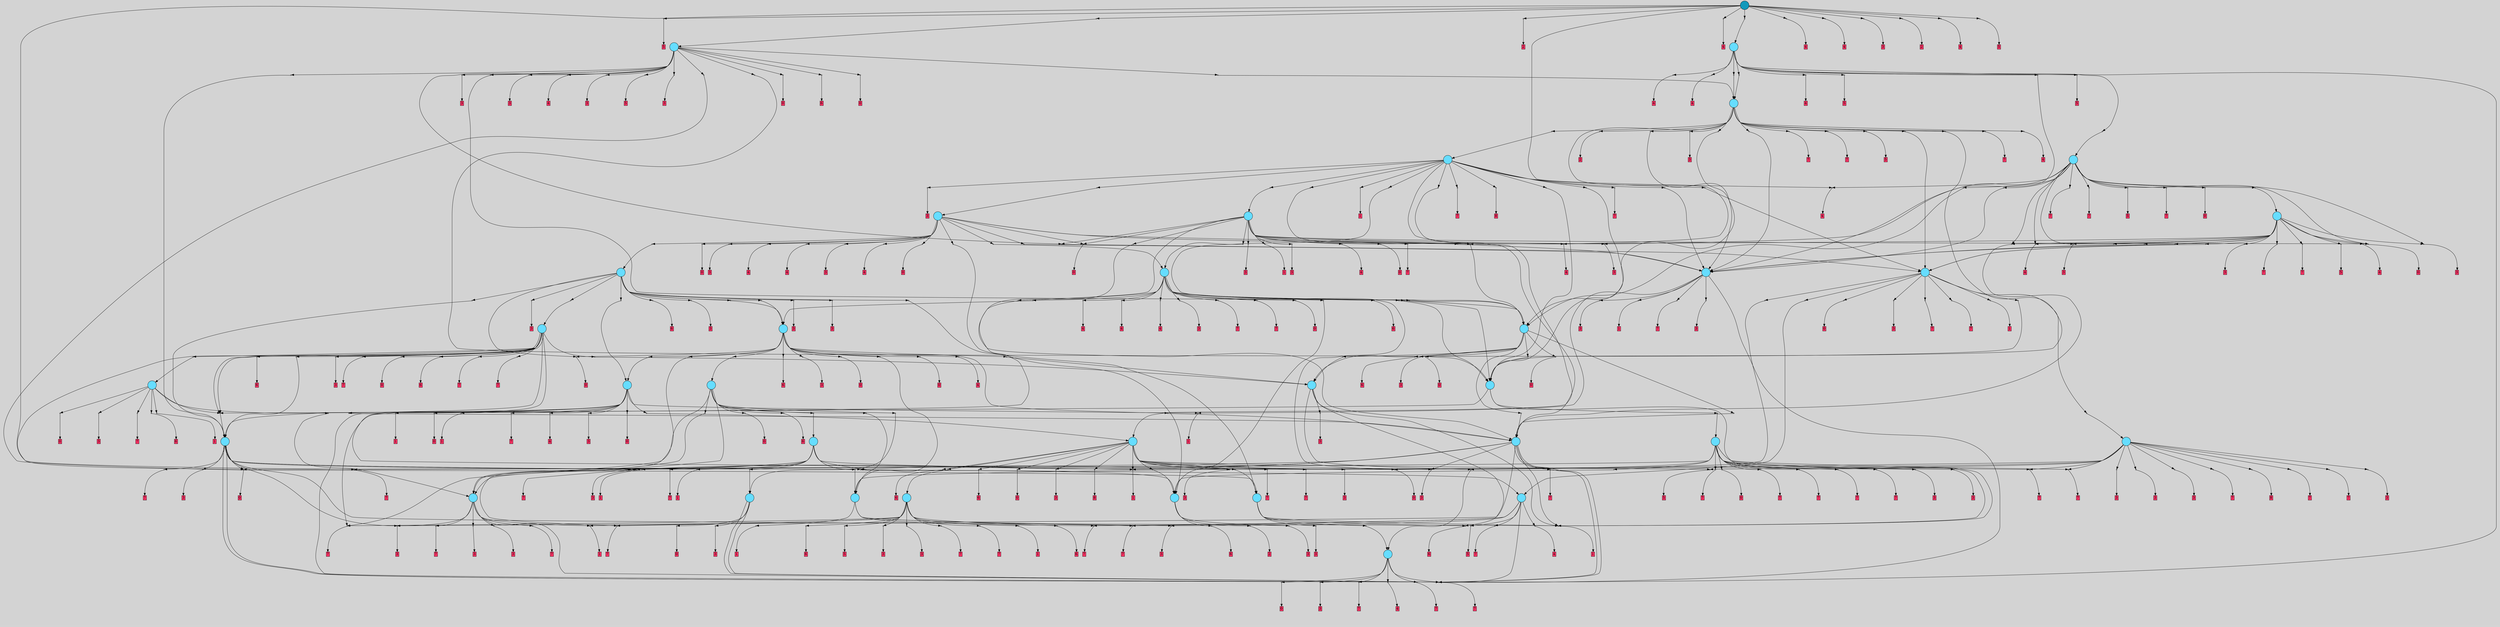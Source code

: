 // File exported with GEGELATI v1.3.1
// On the 2024-07-07 15:10:40
// With the MARL::MarlTPGGraphDotExporter
digraph{
	graph[pad = "0.212, 0.055" bgcolor = lightgray]
	node[shape=circle style = filled label = ""]
		T183 [fillcolor="#66ddff"]
		T556 [fillcolor="#66ddff"]
		T566 [fillcolor="#66ddff"]
		T589 [fillcolor="#66ddff"]
		T455 [fillcolor="#66ddff"]
		T737 [fillcolor="#66ddff"]
		T761 [fillcolor="#66ddff"]
		T769 [fillcolor="#66ddff"]
		T798 [fillcolor="#66ddff"]
		T811 [fillcolor="#66ddff"]
		T932 [fillcolor="#66ddff"]
		T961 [fillcolor="#66ddff"]
		T142 [fillcolor="#66ddff"]
		T879 [fillcolor="#66ddff"]
		T1132 [fillcolor="#66ddff"]
		T1196 [fillcolor="#66ddff"]
		T1320 [fillcolor="#66ddff"]
		T1421 [fillcolor="#66ddff"]
		T1576 [fillcolor="#66ddff"]
		T1663 [fillcolor="#66ddff"]
		T1686 [fillcolor="#66ddff"]
		T1756 [fillcolor="#66ddff"]
		T1790 [fillcolor="#66ddff"]
		T1946 [fillcolor="#66ddff"]
		T2507 [fillcolor="#66ddff"]
		T3787 [fillcolor="#66ddff"]
		T4107 [fillcolor="#66ddff"]
		T4115 [fillcolor="#66ddff"]
		T4194 [fillcolor="#66ddff"]
		T4458 [fillcolor="#66ddff"]
		T4483 [fillcolor="#66ddff"]
		T4770 [fillcolor="#66ddff"]
		T5098 [fillcolor="#66ddff"]
		T5566 [fillcolor="#66ddff"]
		T6279 [fillcolor="#1199bb"]
		P90985 [fillcolor="#cccccc" shape=point] //
		I90985 [shape=box style=invis label="0|0&2|0#0|7&#92;n"]
		P90985 -> I90985[style=invis]
		A62137 [fillcolor="#ff3366" shape=box margin=0.03 width=0 height=0 label="3"]
		T183 -> P90985 -> A62137
		P90986 [fillcolor="#cccccc" shape=point] //
		I90986 [shape=box style=invis label="7|0&0|6#1|2&#92;n2|6&4|7#1|7&#92;n4|2&2|6#3|3&#92;n8|7&0|0#2|0&#92;n1|6&3|3#1|6&#92;n"]
		P90986 -> I90986[style=invis]
		A62138 [fillcolor="#ff3366" shape=box margin=0.03 width=0 height=0 label="6"]
		T183 -> P90986 -> A62138
		P90987 [fillcolor="#cccccc" shape=point] //
		I90987 [shape=box style=invis label="7|0&2|7#0|0&#92;n7|4&2|1#0|3&#92;n2|7&2|4#0|1&#92;n1|4&2|1#2|2&#92;n1|7&3|0#3|4&#92;n"]
		P90987 -> I90987[style=invis]
		A62139 [fillcolor="#ff3366" shape=box margin=0.03 width=0 height=0 label="2"]
		T183 -> P90987 -> A62139
		P90988 [fillcolor="#cccccc" shape=point] //
		I90988 [shape=box style=invis label="1|1&3|4#0|1&#92;n3|3&1|0#0|6&#92;n3|6&2|6#0|0&#92;n7|5&4|2#0|6&#92;n6|4&2|6#3|7&#92;n2|6&1|3#0|4&#92;n6|3&3|6#3|3&#92;n4|1&0|3#0|5&#92;n1|0&2|5#0|1&#92;n"]
		P90988 -> I90988[style=invis]
		A62140 [fillcolor="#ff3366" shape=box margin=0.03 width=0 height=0 label="0"]
		T556 -> P90988 -> A62140
		P90989 [fillcolor="#cccccc" shape=point] //
		I90989 [shape=box style=invis label="0|1&1|4#4|3&#92;n6|5&1|4#1|3&#92;n1|0&3|0#4|6&#92;n7|6&3|1#3|7&#92;n"]
		P90989 -> I90989[style=invis]
		A62141 [fillcolor="#ff3366" shape=box margin=0.03 width=0 height=0 label="3"]
		T556 -> P90989 -> A62141
		P90990 [fillcolor="#cccccc" shape=point] //
		I90990 [shape=box style=invis label="1|2&1|3#2|5&#92;n6|2&0|5#1|3&#92;n2|0&2|7#4|3&#92;n6|2&4|1#0|0&#92;n2|7&3|5#2|5&#92;n2|4&1|5#4|4&#92;n1|1&1|1#0|4&#92;n5|4&0|7#3|0&#92;n"]
		P90990 -> I90990[style=invis]
		A62142 [fillcolor="#ff3366" shape=box margin=0.03 width=0 height=0 label="7"]
		T556 -> P90990 -> A62142
		P90991 [fillcolor="#cccccc" shape=point] //
		I90991 [shape=box style=invis label="5|4&3|5#0|0&#92;n0|3&2|1#3|4&#92;n4|0&3|0#4|6&#92;n6|6&2|4#4|6&#92;n8|2&3|6#1|7&#92;n2|3&4|0#3|7&#92;n0|4&3|7#2|5&#92;n7|0&0|7#2|3&#92;n5|7&3|7#4|7&#92;n"]
		P90991 -> I90991[style=invis]
		A62143 [fillcolor="#ff3366" shape=box margin=0.03 width=0 height=0 label="7"]
		T556 -> P90991 -> A62143
		P90992 [fillcolor="#cccccc" shape=point] //
		I90992 [shape=box style=invis label="4|0&1|3#2|5&#92;n2|4&2|0#1|2&#92;n"]
		P90992 -> I90992[style=invis]
		A62144 [fillcolor="#ff3366" shape=box margin=0.03 width=0 height=0 label="4"]
		T556 -> P90992 -> A62144
		P90993 [fillcolor="#cccccc" shape=point] //
		I90993 [shape=box style=invis label="1|1&1|1#2|4&#92;n1|3&4|3#2|5&#92;n2|4&1|4#2|5&#92;n1|1&3|1#0|0&#92;n2|0&3|3#3|4&#92;n6|0&0|2#1|4&#92;n6|1&0|7#4|3&#92;n2|2&0|5#1|3&#92;n5|4&0|7#3|0&#92;n"]
		P90993 -> I90993[style=invis]
		A62145 [fillcolor="#ff3366" shape=box margin=0.03 width=0 height=0 label="7"]
		T556 -> P90993 -> A62145
		P90994 [fillcolor="#cccccc" shape=point] //
		I90994 [shape=box style=invis label="6|2&1|1#0|1&#92;n4|0&2|6#0|7&#92;n"]
		P90994 -> I90994[style=invis]
		A62146 [fillcolor="#ff3366" shape=box margin=0.03 width=0 height=0 label="3"]
		T566 -> P90994 -> A62146
		T566 -> P90990
		P90995 [fillcolor="#cccccc" shape=point] //
		I90995 [shape=box style=invis label="6|2&1|0#2|1&#92;n8|0&3|1#2|7&#92;n5|6&0|0#3|5&#92;n7|1&3|7#4|0&#92;n3|0&1|3#0|6&#92;n2|6&0|4#0|6&#92;n7|1&2|0#0|5&#92;n"]
		P90995 -> I90995[style=invis]
		A62147 [fillcolor="#ff3366" shape=box margin=0.03 width=0 height=0 label="1"]
		T566 -> P90995 -> A62147
		P90996 [fillcolor="#cccccc" shape=point] //
		I90996 [shape=box style=invis label="1|2&1|3#2|5&#92;n6|2&0|5#1|3&#92;n2|7&3|5#2|5&#92;n6|2&4|1#0|0&#92;n2|0&2|7#4|2&#92;n2|4&1|5#4|4&#92;n2|1&0|1#4|7&#92;n1|1&1|1#0|4&#92;n5|4&0|7#3|0&#92;n"]
		P90996 -> I90996[style=invis]
		A62148 [fillcolor="#ff3366" shape=box margin=0.03 width=0 height=0 label="7"]
		T566 -> P90996 -> A62148
		P90997 [fillcolor="#cccccc" shape=point] //
		I90997 [shape=box style=invis label="2|7&0|4#0|6&#92;n7|1&2|0#0|5&#92;n5|6&0|0#3|5&#92;n3|0&3|1#2|7&#92;n3|0&1|3#0|6&#92;n7|1&3|7#1|0&#92;n6|4&4|4#3|3&#92;n"]
		P90997 -> I90997[style=invis]
		A62149 [fillcolor="#ff3366" shape=box margin=0.03 width=0 height=0 label="1"]
		T566 -> P90997 -> A62149
		P90998 [fillcolor="#cccccc" shape=point] //
		I90998 [shape=box style=invis label="7|4&4|5#3|2&#92;n4|0&0|4#0|0&#92;n0|0&4|3#4|7&#92;n"]
		P90998 -> I90998[style=invis]
		A62150 [fillcolor="#ff3366" shape=box margin=0.03 width=0 height=0 label="3"]
		T566 -> P90998 -> A62150
		P90999 [fillcolor="#cccccc" shape=point] //
		I90999 [shape=box style=invis label="7|0&2|7#4|5&#92;n1|3&0|3#1|5&#92;n"]
		P90999 -> I90999[style=invis]
		A62151 [fillcolor="#ff3366" shape=box margin=0.03 width=0 height=0 label="6"]
		T589 -> P90999 -> A62151
		P91000 [fillcolor="#cccccc" shape=point] //
		I91000 [shape=box style=invis label="5|6&0|0#3|5&#92;n6|3&4|4#3|3&#92;n6|2&1|0#2|1&#92;n3|0&3|1#2|7&#92;n0|3&3|2#1|7&#92;n3|0&1|3#0|6&#92;n2|6&0|4#0|6&#92;n7|1&2|0#0|5&#92;n"]
		P91000 -> I91000[style=invis]
		A62152 [fillcolor="#ff3366" shape=box margin=0.03 width=0 height=0 label="1"]
		T589 -> P91000 -> A62152
		P91001 [fillcolor="#cccccc" shape=point] //
		I91001 [shape=box style=invis label="1|1&3|4#0|1&#92;n3|3&1|0#0|6&#92;n1|0&2|5#0|1&#92;n6|4&4|6#3|7&#92;n3|6&2|6#0|0&#92;n2|6&1|3#0|4&#92;n6|3&3|6#3|3&#92;n3|4&3|3#0|6&#92;n4|1&0|3#3|5&#92;n7|5&4|2#0|6&#92;n"]
		P91001 -> I91001[style=invis]
		A62153 [fillcolor="#ff3366" shape=box margin=0.03 width=0 height=0 label="6"]
		T589 -> P91001 -> A62153
		P91002 [fillcolor="#cccccc" shape=point] //
		I91002 [shape=box style=invis label="2|0&2|7#4|3&#92;n6|2&0|5#1|3&#92;n1|2&1|3#2|5&#92;n6|2&4|1#0|0&#92;n2|7&2|5#2|5&#92;n2|4&1|5#4|4&#92;n1|1&1|1#0|4&#92;n"]
		P91002 -> I91002[style=invis]
		A62154 [fillcolor="#ff3366" shape=box margin=0.03 width=0 height=0 label="7"]
		T589 -> P91002 -> A62154
		P91003 [fillcolor="#cccccc" shape=point] //
		I91003 [shape=box style=invis label="0|6&0|1#4|6&#92;n8|0&2|4#4|5&#92;n"]
		P91003 -> I91003[style=invis]
		A62155 [fillcolor="#ff3366" shape=box margin=0.03 width=0 height=0 label="5"]
		T589 -> P91003 -> A62155
		P91004 [fillcolor="#cccccc" shape=point] //
		I91004 [shape=box style=invis label="7|4&4|5#3|2&#92;n4|0&2|4#0|0&#92;n"]
		P91004 -> I91004[style=invis]
		A62156 [fillcolor="#ff3366" shape=box margin=0.03 width=0 height=0 label="3"]
		T589 -> P91004 -> A62156
		P91005 [fillcolor="#cccccc" shape=point] //
		I91005 [shape=box style=invis label="3|3&1|2#4|7&#92;n3|0&4|7#2|6&#92;n1|6&0|7#3|4&#92;n7|1&1|5#2|6&#92;n4|1&2|5#3|2&#92;n"]
		P91005 -> I91005[style=invis]
		A62157 [fillcolor="#ff3366" shape=box margin=0.03 width=0 height=0 label="3"]
		T589 -> P91005 -> A62157
		P91006 [fillcolor="#cccccc" shape=point] //
		I91006 [shape=box style=invis label="4|3&1|5#1|1&#92;n8|0&0|6#0|7&#92;n0|6&3|1#1|0&#92;n1|1&2|4#2|6&#92;n1|7&1|6#2|5&#92;n"]
		P91006 -> I91006[style=invis]
		A62158 [fillcolor="#ff3366" shape=box margin=0.03 width=0 height=0 label="7"]
		T589 -> P91006 -> A62158
		P91007 [fillcolor="#cccccc" shape=point] //
		I91007 [shape=box style=invis label="1|2&1|3#2|5&#92;n1|1&2|1#2|4&#92;n2|4&1|5#4|4&#92;n6|2&4|1#0|0&#92;n2|0&2|7#4|3&#92;n5|4&0|7#3|0&#92;n"]
		P91007 -> I91007[style=invis]
		A62159 [fillcolor="#ff3366" shape=box margin=0.03 width=0 height=0 label="7"]
		T589 -> P91007 -> A62159
		P91008 [fillcolor="#cccccc" shape=point] //
		I91008 [shape=box style=invis label="7|4&2|5#3|6&#92;n4|2&0|1#0|3&#92;n5|6&4|7#3|1&#92;n3|6&1|7#4|7&#92;n6|7&1|4#0|7&#92;n8|0&1|5#3|3&#92;n5|6&3|1#1|7&#92;n1|6&0|4#3|7&#92;n6|0&2|2#4|5&#92;n0|6&4|0#4|1&#92;n"]
		P91008 -> I91008[style=invis]
		A62160 [fillcolor="#ff3366" shape=box margin=0.03 width=0 height=0 label="7"]
		T589 -> P91008 -> A62160
		P91009 [fillcolor="#cccccc" shape=point] //
		I91009 [shape=box style=invis label="6|6&3|2#0|5&#92;n3|0&1|3#0|6&#92;n7|1&4|0#2|5&#92;n2|6&1|4#4|0&#92;n3|0&0|1#2|6&#92;n"]
		P91009 -> I91009[style=invis]
		A62161 [fillcolor="#ff3366" shape=box margin=0.03 width=0 height=0 label="1"]
		T589 -> P91009 -> A62161
		P91010 [fillcolor="#cccccc" shape=point] //
		I91010 [shape=box style=invis label="6|2&4|1#0|0&#92;n6|2&0|5#1|3&#92;n2|0&2|7#4|3&#92;n6|0&2|5#1|6&#92;n0|2&1|3#2|5&#92;n2|4&1|5#4|4&#92;n1|1&1|1#0|4&#92;n5|4&0|7#3|0&#92;n"]
		P91010 -> I91010[style=invis]
		A62162 [fillcolor="#ff3366" shape=box margin=0.03 width=0 height=0 label="7"]
		T455 -> P91010 -> A62162
		P91011 [fillcolor="#cccccc" shape=point] //
		I91011 [shape=box style=invis label="5|0&1|3#4|7&#92;n3|0&1|3#2|0&#92;n8|4&2|3#0|7&#92;n"]
		P91011 -> I91011[style=invis]
		A62163 [fillcolor="#ff3366" shape=box margin=0.03 width=0 height=0 label="3"]
		T455 -> P91011 -> A62163
		T455 -> P90990
		P91012 [fillcolor="#cccccc" shape=point] //
		I91012 [shape=box style=invis label="4|6&0|7#4|7&#92;n3|4&3|3#0|2&#92;n3|7&1|2#1|7&#92;n0|3&0|4#0|6&#92;n4|1&2|0#3|2&#92;n0|3&0|5#0|6&#92;n"]
		P91012 -> I91012[style=invis]
		A62164 [fillcolor="#ff3366" shape=box margin=0.03 width=0 height=0 label="3"]
		T455 -> P91012 -> A62164
		P91013 [fillcolor="#cccccc" shape=point] //
		I91013 [shape=box style=invis label="1|1&3|4#0|1&#92;n2|6&1|3#0|4&#92;n7|5&4|2#0|6&#92;n3|6&2|6#0|0&#92;n1|0&2|5#0|1&#92;n6|3&3|6#3|3&#92;n4|1&0|0#0|5&#92;n2|4&2|3#1|0&#92;n3|3&1|0#0|6&#92;n"]
		P91013 -> I91013[style=invis]
		A62165 [fillcolor="#ff3366" shape=box margin=0.03 width=0 height=0 label="3"]
		T455 -> P91013 -> A62165
		T455 -> P91000
		P91014 [fillcolor="#cccccc" shape=point] //
		I91014 [shape=box style=invis label="2|5&0|2#1|4&#92;n6|2&4|1#0|0&#92;n6|2&0|5#1|3&#92;n2|0&2|7#4|3&#92;n5|4&0|7#1|0&#92;n2|4&1|5#4|4&#92;n2|7&3|5#4|5&#92;n1|1&1|1#4|4&#92;n1|2&1|3#2|5&#92;n"]
		P91014 -> I91014[style=invis]
		A62166 [fillcolor="#ff3366" shape=box margin=0.03 width=0 height=0 label="7"]
		T455 -> P91014 -> A62166
		P91015 [fillcolor="#cccccc" shape=point] //
		I91015 [shape=box style=invis label="6|2&1|0#2|1&#92;n7|1&3|4#4|0&#92;n6|4&4|4#3|3&#92;n5|6&0|0#3|5&#92;n3|0&3|1#2|7&#92;n7|1&2|0#0|5&#92;n2|6&0|4#0|6&#92;n3|0&1|3#0|6&#92;n0|4&2|3#4|4&#92;n"]
		P91015 -> I91015[style=invis]
		A62167 [fillcolor="#ff3366" shape=box margin=0.03 width=0 height=0 label="1"]
		T737 -> P91015 -> A62167
		P91016 [fillcolor="#cccccc" shape=point] //
		I91016 [shape=box style=invis label="5|4&0|7#1|0&#92;n6|2&0|5#1|3&#92;n6|2&4|1#0|0&#92;n2|0&2|7#4|3&#92;n2|4&1|5#4|4&#92;n2|7&3|5#2|5&#92;n1|1&1|1#4|4&#92;n1|2&1|3#3|5&#92;n"]
		P91016 -> I91016[style=invis]
		T737 -> P91016 -> T556
		P91017 [fillcolor="#cccccc" shape=point] //
		I91017 [shape=box style=invis label="3|4&1|7#3|0&#92;n7|2&0|6#1|4&#92;n4|7&4|4#4|4&#92;n4|1&0|1#2|5&#92;n3|0&2|2#0|6&#92;n1|1&3|1#4|7&#92;n4|7&1|3#0|3&#92;n"]
		P91017 -> I91017[style=invis]
		A62168 [fillcolor="#ff3366" shape=box margin=0.03 width=0 height=0 label="6"]
		T737 -> P91017 -> A62168
		P91018 [fillcolor="#cccccc" shape=point] //
		I91018 [shape=box style=invis label="4|0&2|0#0|7&#92;n2|5&3|3#1|4&#92;n"]
		P91018 -> I91018[style=invis]
		A62169 [fillcolor="#ff3366" shape=box margin=0.03 width=0 height=0 label="3"]
		T737 -> P91018 -> A62169
		P91019 [fillcolor="#cccccc" shape=point] //
		I91019 [shape=box style=invis label="7|7&2|1#4|6&#92;n8|4&3|5#0|6&#92;n1|2&0|5#4|0&#92;n0|3&2|4#3|3&#92;n1|4&0|0#3|6&#92;n3|5&2|2#0|7&#92;n2|5&1|6#0|2&#92;n1|1&2|4#2|4&#92;n"]
		P91019 -> I91019[style=invis]
		A62170 [fillcolor="#ff3366" shape=box margin=0.03 width=0 height=0 label="4"]
		T761 -> P91019 -> A62170
		P91020 [fillcolor="#cccccc" shape=point] //
		I91020 [shape=box style=invis label="4|0&2|4#2|4&#92;n1|7&1|5#0|7&#92;n5|7&1|1#3|0&#92;n"]
		P91020 -> I91020[style=invis]
		A62171 [fillcolor="#ff3366" shape=box margin=0.03 width=0 height=0 label="7"]
		T761 -> P91020 -> A62171
		P91021 [fillcolor="#cccccc" shape=point] //
		I91021 [shape=box style=invis label="4|2&2|6#0|7&#92;n5|0&2|7#1|7&#92;n5|2&0|3#1|5&#92;n"]
		P91021 -> I91021[style=invis]
		A62172 [fillcolor="#ff3366" shape=box margin=0.03 width=0 height=0 label="3"]
		T761 -> P91021 -> A62172
		P91022 [fillcolor="#cccccc" shape=point] //
		I91022 [shape=box style=invis label="2|0&2|7#4|3&#92;n6|2&0|5#1|3&#92;n5|4&0|7#1|0&#92;n4|2&4|1#0|0&#92;n2|7&3|5#2|5&#92;n2|4&1|5#4|4&#92;n1|2&1|3#2|5&#92;n"]
		P91022 -> I91022[style=invis]
		A62173 [fillcolor="#ff3366" shape=box margin=0.03 width=0 height=0 label="7"]
		T761 -> P91022 -> A62173
		P91023 [fillcolor="#cccccc" shape=point] //
		I91023 [shape=box style=invis label="7|0&0|0#2|6&#92;n2|5&2|6#0|2&#92;n8|5&0|4#0|4&#92;n"]
		P91023 -> I91023[style=invis]
		A62174 [fillcolor="#ff3366" shape=box margin=0.03 width=0 height=0 label="5"]
		T761 -> P91023 -> A62174
		T761 -> P90990
		P91024 [fillcolor="#cccccc" shape=point] //
		I91024 [shape=box style=invis label="1|2&1|3#2|5&#92;n6|2&0|5#1|3&#92;n2|0&2|7#4|3&#92;n6|2&4|1#0|0&#92;n2|4&1|5#4|4&#92;n2|7&3|5#2|5&#92;n1|1&1|1#1|4&#92;n5|4&0|7#3|0&#92;n"]
		P91024 -> I91024[style=invis]
		A62175 [fillcolor="#ff3366" shape=box margin=0.03 width=0 height=0 label="7"]
		T761 -> P91024 -> A62175
		T769 -> P91020
		T769 -> P91021
		T769 -> P91022
		P91025 [fillcolor="#cccccc" shape=point] //
		I91025 [shape=box style=invis label="6|2&1|0#2|1&#92;n6|3&4|4#3|3&#92;n5|6&0|0#3|5&#92;n3|0&3|1#2|7&#92;n6|4&3|5#0|1&#92;n0|3&3|2#1|7&#92;n3|0&1|3#0|6&#92;n2|6&0|4#0|1&#92;n7|1&2|0#0|5&#92;n"]
		P91025 -> I91025[style=invis]
		A62176 [fillcolor="#ff3366" shape=box margin=0.03 width=0 height=0 label="1"]
		T769 -> P91025 -> A62176
		P91026 [fillcolor="#cccccc" shape=point] //
		I91026 [shape=box style=invis label="1|1&1|1#0|4&#92;n3|2&0|5#1|3&#92;n8|6&3|7#3|2&#92;n2|2&2|7#3|1&#92;n3|0&1|5#3|3&#92;n2|7&3|5#2|5&#92;n5|0&2|1#4|3&#92;n6|2&0|1#0|0&#92;n"]
		P91026 -> I91026[style=invis]
		A62177 [fillcolor="#ff3366" shape=box margin=0.03 width=0 height=0 label="0"]
		T798 -> P91026 -> A62177
		P91027 [fillcolor="#cccccc" shape=point] //
		I91027 [shape=box style=invis label="1|1&3|4#0|1&#92;n2|6&1|3#0|4&#92;n7|5&4|2#0|6&#92;n3|6&2|6#0|4&#92;n1|0&2|5#0|1&#92;n6|3&3|6#3|3&#92;n4|7&1|7#3|2&#92;n3|3&1|0#0|6&#92;n4|1&0|0#0|5&#92;n"]
		P91027 -> I91027[style=invis]
		A62178 [fillcolor="#ff3366" shape=box margin=0.03 width=0 height=0 label="3"]
		T798 -> P91027 -> A62178
		T798 -> P90990
		T798 -> P90990
		T811 -> P91015
		P91028 [fillcolor="#cccccc" shape=point] //
		I91028 [shape=box style=invis label="1|2&1|3#3|5&#92;n8|5&2|6#2|5&#92;n2|7&3|0#2|5&#92;n2|0&2|7#4|4&#92;n2|4&1|5#4|4&#92;n6|2&0|5#1|3&#92;n1|1&1|1#4|4&#92;n3|1&0|5#1|7&#92;n1|2&4|5#1|5&#92;n"]
		P91028 -> I91028[style=invis]
		T811 -> P91028 -> T556
		T811 -> P91017
		P91029 [fillcolor="#cccccc" shape=point] //
		I91029 [shape=box style=invis label="4|0&2|6#0|3&#92;n"]
		P91029 -> I91029[style=invis]
		A62179 [fillcolor="#ff3366" shape=box margin=0.03 width=0 height=0 label="3"]
		T811 -> P91029 -> A62179
		P91030 [fillcolor="#cccccc" shape=point] //
		I91030 [shape=box style=invis label="3|0&1|7#2|6&#92;n1|6&0|7#3|4&#92;n3|7&1|2#1|7&#92;n3|5&3|3#0|2&#92;n0|3&0|4#0|1&#92;n4|1&2|5#3|2&#92;n6|7&3|2#0|7&#92;n"]
		P91030 -> I91030[style=invis]
		A62180 [fillcolor="#ff3366" shape=box margin=0.03 width=0 height=0 label="3"]
		T932 -> P91030 -> A62180
		P91031 [fillcolor="#cccccc" shape=point] //
		I91031 [shape=box style=invis label="7|0&3|4#1|7&#92;n5|7&2|5#4|6&#92;n2|6&2|0#3|2&#92;n8|2&4|1#1|3&#92;n5|2&0|0#4|3&#92;n4|6&1|4#4|3&#92;n0|5&3|2#0|7&#92;n5|7&2|2#3|4&#92;n"]
		P91031 -> I91031[style=invis]
		T932 -> P91031 -> T183
		P91032 [fillcolor="#cccccc" shape=point] //
		I91032 [shape=box style=invis label="2|0&2|7#4|6&#92;n6|2&0|5#1|3&#92;n4|2&4|1#0|0&#92;n5|4&0|7#1|0&#92;n2|7&3|5#2|5&#92;n2|4&1|5#4|4&#92;n1|2&1|3#2|5&#92;n"]
		P91032 -> I91032[style=invis]
		A62181 [fillcolor="#ff3366" shape=box margin=0.03 width=0 height=0 label="7"]
		T932 -> P91032 -> A62181
		P91033 [fillcolor="#cccccc" shape=point] //
		I91033 [shape=box style=invis label="6|1&0|5#1|3&#92;n5|0&2|7#4|3&#92;n6|2&4|1#0|0&#92;n2|7&3|5#2|5&#92;n2|4&1|5#4|4&#92;n0|4&1|0#1|7&#92;n1|1&1|1#0|4&#92;n5|4&0|7#3|0&#92;n"]
		P91033 -> I91033[style=invis]
		A62182 [fillcolor="#ff3366" shape=box margin=0.03 width=0 height=0 label="7"]
		T932 -> P91033 -> A62182
		P91034 [fillcolor="#cccccc" shape=point] //
		I91034 [shape=box style=invis label="1|1&1|1#2|4&#92;n2|4&1|4#2|5&#92;n1|3&4|3#2|5&#92;n2|0&3|3#3|4&#92;n3|4&0|7#3|0&#92;n6|0&0|7#4|3&#92;n2|2&0|5#1|3&#92;n6|0&0|2#1|4&#92;n"]
		P91034 -> I91034[style=invis]
		A62183 [fillcolor="#ff3366" shape=box margin=0.03 width=0 height=0 label="7"]
		T932 -> P91034 -> A62183
		P91035 [fillcolor="#cccccc" shape=point] //
		I91035 [shape=box style=invis label="1|1&3|4#0|1&#92;n1|0&2|5#0|1&#92;n4|0&2|2#4|2&#92;n0|1&0|0#0|5&#92;n3|6&2|6#0|0&#92;n6|2&3|6#3|3&#92;n3|3&1|0#0|6&#92;n6|4&4|5#3|7&#92;n"]
		P91035 -> I91035[style=invis]
		A62184 [fillcolor="#ff3366" shape=box margin=0.03 width=0 height=0 label="0"]
		T932 -> P91035 -> A62184
		P91036 [fillcolor="#cccccc" shape=point] //
		I91036 [shape=box style=invis label="7|4&3|2#0|7&#92;n4|4&0|1#2|0&#92;n7|0&4|1#1|3&#92;n3|4&3|5#4|3&#92;n5|3&0|2#3|5&#92;n8|5&4|7#0|3&#92;n"]
		P91036 -> I91036[style=invis]
		A62185 [fillcolor="#ff3366" shape=box margin=0.03 width=0 height=0 label="7"]
		T932 -> P91036 -> A62185
		P91037 [fillcolor="#cccccc" shape=point] //
		I91037 [shape=box style=invis label="5|5&0|7#1|0&#92;n6|2&4|1#0|0&#92;n1|2&1|1#0|4&#92;n6|2&0|5#1|3&#92;n2|7&3|5#2|5&#92;n2|0&2|7#4|3&#92;n1|2&1|3#2|5&#92;n"]
		P91037 -> I91037[style=invis]
		A62186 [fillcolor="#ff3366" shape=box margin=0.03 width=0 height=0 label="7"]
		T932 -> P91037 -> A62186
		T932 -> P91016
		P91038 [fillcolor="#cccccc" shape=point] //
		I91038 [shape=box style=invis label="6|6&2|5#0|2&#92;n7|0&4|0#0|0&#92;n"]
		P91038 -> I91038[style=invis]
		A62187 [fillcolor="#ff3366" shape=box margin=0.03 width=0 height=0 label="7"]
		T932 -> P91038 -> A62187
		P91039 [fillcolor="#cccccc" shape=point] //
		I91039 [shape=box style=invis label="5|0&0|3#0|3&#92;n5|2&3|6#4|5&#92;n0|7&4|2#1|1&#92;n"]
		P91039 -> I91039[style=invis]
		A62188 [fillcolor="#ff3366" shape=box margin=0.03 width=0 height=0 label="7"]
		T932 -> P91039 -> A62188
		T932 -> P91015
		P91040 [fillcolor="#cccccc" shape=point] //
		I91040 [shape=box style=invis label="1|2&3|3#2|5&#92;n1|1&1|1#2|4&#92;n6|2&4|1#0|0&#92;n2|0&2|7#4|3&#92;n2|4&1|5#4|4&#92;n2|7&3|5#2|5&#92;n5|4&0|7#3|0&#92;n"]
		P91040 -> I91040[style=invis]
		A62189 [fillcolor="#ff3366" shape=box margin=0.03 width=0 height=0 label="7"]
		T932 -> P91040 -> A62189
		P91041 [fillcolor="#cccccc" shape=point] //
		I91041 [shape=box style=invis label="7|0&4|7#2|6&#92;n3|7&1|2#1|7&#92;n3|5&3|3#1|2&#92;n4|1&2|5#3|2&#92;n2|0&2|2#4|2&#92;n1|6&0|7#3|4&#92;n"]
		P91041 -> I91041[style=invis]
		A62190 [fillcolor="#ff3366" shape=box margin=0.03 width=0 height=0 label="3"]
		T932 -> P91041 -> A62190
		P91042 [fillcolor="#cccccc" shape=point] //
		I91042 [shape=box style=invis label="7|0&3|2#1|7&#92;n0|5&3|2#0|7&#92;n5|7&2|2#3|4&#92;n8|2&4|1#1|3&#92;n5|2&0|0#4|3&#92;n4|6&1|4#4|3&#92;n5|7&2|5#4|6&#92;n"]
		P91042 -> I91042[style=invis]
		T961 -> P91042 -> T183
		P91043 [fillcolor="#cccccc" shape=point] //
		I91043 [shape=box style=invis label="6|0&4|7#3|3&#92;n4|0&2|0#3|2&#92;n3|6&3|4#1|1&#92;n2|7&4|3#2|5&#92;n3|2&0|2#1|5&#92;n"]
		P91043 -> I91043[style=invis]
		A62191 [fillcolor="#ff3366" shape=box margin=0.03 width=0 height=0 label="3"]
		T961 -> P91043 -> A62191
		P91044 [fillcolor="#cccccc" shape=point] //
		I91044 [shape=box style=invis label="6|2&0|5#1|3&#92;n1|2&1|3#2|5&#92;n5|0&2|7#4|3&#92;n6|2&4|1#0|0&#92;n2|7&3|5#2|5&#92;n0|4&1|0#1|7&#92;n2|4&1|5#4|4&#92;n1|1&1|1#0|4&#92;n5|4&0|7#3|0&#92;n"]
		P91044 -> I91044[style=invis]
		A62192 [fillcolor="#ff3366" shape=box margin=0.03 width=0 height=0 label="7"]
		T961 -> P91044 -> A62192
		P91045 [fillcolor="#cccccc" shape=point] //
		I91045 [shape=box style=invis label="1|1&1|1#2|4&#92;n1|3&4|3#2|5&#92;n2|4&1|4#2|5&#92;n2|0&3|3#3|4&#92;n3|4&0|7#3|0&#92;n6|1&0|7#4|3&#92;n2|2&0|5#1|3&#92;n6|0&0|2#1|4&#92;n"]
		P91045 -> I91045[style=invis]
		A62193 [fillcolor="#ff3366" shape=box margin=0.03 width=0 height=0 label="7"]
		T961 -> P91045 -> A62193
		P91046 [fillcolor="#cccccc" shape=point] //
		I91046 [shape=box style=invis label="3|4&2|6#0|0&#92;n2|6&1|3#0|4&#92;n6|3&3|6#3|3&#92;n5|5&4|2#0|6&#92;n1|1&3|4#0|1&#92;n3|3&1|0#0|6&#92;n1|0&2|5#0|1&#92;n6|4&4|5#3|7&#92;n"]
		P91046 -> I91046[style=invis]
		A62194 [fillcolor="#ff3366" shape=box margin=0.03 width=0 height=0 label="3"]
		T961 -> P91046 -> A62194
		P91047 [fillcolor="#cccccc" shape=point] //
		I91047 [shape=box style=invis label="6|4&1|4#4|4&#92;n7|2&0|6#2|2&#92;n1|3&3|6#1|7&#92;n2|6&4|0#1|7&#92;n"]
		P91047 -> I91047[style=invis]
		A62195 [fillcolor="#ff3366" shape=box margin=0.03 width=0 height=0 label="6"]
		T961 -> P91047 -> A62195
		P91048 [fillcolor="#cccccc" shape=point] //
		I91048 [shape=box style=invis label="4|0&1|6#1|7&#92;n6|1&2|3#1|3&#92;n"]
		P91048 -> I91048[style=invis]
		T961 -> P91048 -> T589
		P91049 [fillcolor="#cccccc" shape=point] //
		I91049 [shape=box style=invis label="6|0&2|0#2|7&#92;n5|0&3|1#1|0&#92;n8|5&2|3#2|4&#92;n4|5&0|4#4|2&#92;n6|7&2|2#3|7&#92;n5|5&2|1#1|0&#92;n1|1&2|2#1|5&#92;n7|7&0|5#3|1&#92;n5|6&2|4#4|2&#92;n"]
		P91049 -> I91049[style=invis]
		A62196 [fillcolor="#ff3366" shape=box margin=0.03 width=0 height=0 label="6"]
		T961 -> P91049 -> A62196
		P91050 [fillcolor="#cccccc" shape=point] //
		I91050 [shape=box style=invis label="4|1&0|3#0|5&#92;n3|6&2|6#0|0&#92;n7|5&4|2#0|6&#92;n1|0&2|5#0|1&#92;n2|6&1|3#0|4&#92;n6|3&2|6#3|3&#92;n3|3&1|0#0|6&#92;n6|2&2|6#3|7&#92;n"]
		P91050 -> I91050[style=invis]
		A62197 [fillcolor="#ff3366" shape=box margin=0.03 width=0 height=0 label="0"]
		T961 -> P91050 -> A62197
		P91051 [fillcolor="#cccccc" shape=point] //
		I91051 [shape=box style=invis label="5|6&0|0#4|5&#92;n1|2&4|4#4|6&#92;n6|2&1|0#2|1&#92;n3|0&3|1#2|7&#92;n7|1&2|0#0|5&#92;n3|0&1|3#0|6&#92;n2|6&0|4#0|6&#92;n0|3&3|2#1|7&#92;n"]
		P91051 -> I91051[style=invis]
		A62198 [fillcolor="#ff3366" shape=box margin=0.03 width=0 height=0 label="1"]
		T961 -> P91051 -> A62198
		P91052 [fillcolor="#cccccc" shape=point] //
		I91052 [shape=box style=invis label="7|0&3|1#1|2&#92;n4|1&2|4#3|0&#92;n"]
		P91052 -> I91052[style=invis]
		A62199 [fillcolor="#ff3366" shape=box margin=0.03 width=0 height=0 label="3"]
		T961 -> P91052 -> A62199
		P91053 [fillcolor="#cccccc" shape=point] //
		I91053 [shape=box style=invis label="3|0&1|5#2|0&#92;n5|0&1|3#4|7&#92;n"]
		P91053 -> I91053[style=invis]
		A62200 [fillcolor="#ff3366" shape=box margin=0.03 width=0 height=0 label="8"]
		T961 -> P91053 -> A62200
		P91054 [fillcolor="#cccccc" shape=point] //
		I91054 [shape=box style=invis label="8|6&0|4#4|3&#92;n4|1&2|4#0|0&#92;n"]
		P91054 -> I91054[style=invis]
		A62201 [fillcolor="#ff3366" shape=box margin=0.03 width=0 height=0 label="3"]
		T961 -> P91054 -> A62201
		P91055 [fillcolor="#cccccc" shape=point] //
		I91055 [shape=box style=invis label="2|1&1|1#0|4&#92;n2|0&2|7#4|3&#92;n6|7&4|1#0|0&#92;n1|0&0|0#4|6&#92;n3|6&3|7#4|7&#92;n2|7&3|5#2|5&#92;n6|2&0|5#1|3&#92;n2|4&1|5#4|4&#92;n1|2&1|3#2|5&#92;n"]
		P91055 -> I91055[style=invis]
		T961 -> P91055 -> T811
		P91056 [fillcolor="#cccccc" shape=point] //
		I91056 [shape=box style=invis label="4|2&0|3#3|6&#92;n2|4&0|4#3|3&#92;n6|4&2|5#4|3&#92;n"]
		P91056 -> I91056[style=invis]
		A62202 [fillcolor="#ff3366" shape=box margin=0.03 width=0 height=0 label="5"]
		T961 -> P91056 -> A62202
		T142 -> P91056
		P91057 [fillcolor="#cccccc" shape=point] //
		I91057 [shape=box style=invis label="1|5&4|3#0|0&#92;n7|1&2|1#1|7&#92;n6|1&0|3#3|3&#92;n7|1&3|0#2|1&#92;n6|0&1|2#1|5&#92;n"]
		P91057 -> I91057[style=invis]
		A62203 [fillcolor="#ff3366" shape=box margin=0.03 width=0 height=0 label="3"]
		T142 -> P91057 -> A62203
		P91058 [fillcolor="#cccccc" shape=point] //
		I91058 [shape=box style=invis label="3|0&0|2#2|5&#92;n4|0&0|3#0|4&#92;n3|7&4|3#2|5&#92;n6|7&3|7#0|2&#92;n3|3&1|2#3|5&#92;n3|1&1|2#4|7&#92;n4|0&2|5#3|2&#92;n0|3&0|4#0|1&#92;n"]
		P91058 -> I91058[style=invis]
		A62204 [fillcolor="#ff3366" shape=box margin=0.03 width=0 height=0 label="3"]
		T142 -> P91058 -> A62204
		T142 -> P91032
		T142 -> P91034
		P91059 [fillcolor="#cccccc" shape=point] //
		I91059 [shape=box style=invis label="1|1&3|4#0|1&#92;n1|0&2|5#0|1&#92;n7|5&4|2#0|6&#92;n4|0&2|2#4|2&#92;n3|3&1|0#0|6&#92;n3|6&2|6#0|0&#92;n6|3&3|6#3|3&#92;n0|1&0|0#0|5&#92;n6|4&4|5#3|7&#92;n"]
		P91059 -> I91059[style=invis]
		A62205 [fillcolor="#ff3366" shape=box margin=0.03 width=0 height=0 label="0"]
		T142 -> P91059 -> A62205
		P91060 [fillcolor="#cccccc" shape=point] //
		I91060 [shape=box style=invis label="4|4&2|1#3|5&#92;n3|3&1|7#0|0&#92;n7|6&2|1#2|3&#92;n5|0&3|5#0|2&#92;n8|7&0|5#3|2&#92;n8|5&4|7#3|7&#92;n7|3&3|7#2|3&#92;n3|1&4|6#2|0&#92;n"]
		P91060 -> I91060[style=invis]
		A62206 [fillcolor="#ff3366" shape=box margin=0.03 width=0 height=0 label="7"]
		T142 -> P91060 -> A62206
		P91061 [fillcolor="#cccccc" shape=point] //
		I91061 [shape=box style=invis label="2|2&2|4#0|1&#92;n8|4&2|1#0|3&#92;n1|7&4|0#3|4&#92;n7|0&2|7#3|0&#92;n5|1&4|1#2|1&#92;n5|0&1|5#1|7&#92;n"]
		P91061 -> I91061[style=invis]
		A62207 [fillcolor="#ff3366" shape=box margin=0.03 width=0 height=0 label="8"]
		T142 -> P91061 -> A62207
		P91062 [fillcolor="#cccccc" shape=point] //
		I91062 [shape=box style=invis label="7|2&0|6#2|1&#92;n1|3&3|1#4|7&#92;n6|4&1|4#4|4&#92;n"]
		P91062 -> I91062[style=invis]
		A62208 [fillcolor="#ff3366" shape=box margin=0.03 width=0 height=0 label="7"]
		T142 -> P91062 -> A62208
		P91063 [fillcolor="#cccccc" shape=point] //
		I91063 [shape=box style=invis label="2|0&2|7#4|3&#92;n6|2&0|5#1|3&#92;n1|2&1|3#2|5&#92;n6|2&4|1#0|0&#92;n2|7&3|5#0|5&#92;n2|4&1|5#4|4&#92;n1|1&1|1#0|4&#92;n5|4&0|7#3|0&#92;n"]
		P91063 -> I91063[style=invis]
		A62209 [fillcolor="#ff3366" shape=box margin=0.03 width=0 height=0 label="7"]
		T142 -> P91063 -> A62209
		T142 -> P91051
		P91064 [fillcolor="#cccccc" shape=point] //
		I91064 [shape=box style=invis label="6|0&3|7#4|6&#92;n5|0&4|4#3|3&#92;n"]
		P91064 -> I91064[style=invis]
		A62210 [fillcolor="#ff3366" shape=box margin=0.03 width=0 height=0 label="3"]
		T142 -> P91064 -> A62210
		P91065 [fillcolor="#cccccc" shape=point] //
		I91065 [shape=box style=invis label="6|1&2|3#3|7&#92;n8|2&0|5#1|6&#92;n7|3&3|0#2|1&#92;n4|3&0|1#3|0&#92;n6|5&0|1#1|0&#92;n7|0&4|1#2|1&#92;n"]
		P91065 -> I91065[style=invis]
		A62211 [fillcolor="#ff3366" shape=box margin=0.03 width=0 height=0 label="3"]
		T142 -> P91065 -> A62211
		P91066 [fillcolor="#cccccc" shape=point] //
		I91066 [shape=box style=invis label="7|0&3|4#1|7&#92;n5|7&2|5#4|6&#92;n6|0&1|2#3|4&#92;n8|2&4|1#1|3&#92;n5|7&2|2#4|4&#92;n5|2&0|0#4|3&#92;n0|5&3|2#0|7&#92;n2|6&2|0#0|2&#92;n"]
		P91066 -> I91066[style=invis]
		T879 -> P91066 -> T183
		P91067 [fillcolor="#cccccc" shape=point] //
		I91067 [shape=box style=invis label="4|0&4|5#1|0&#92;n0|5&0|7#3|7&#92;n4|2&3|3#3|0&#92;n"]
		P91067 -> I91067[style=invis]
		A62212 [fillcolor="#ff3366" shape=box margin=0.03 width=0 height=0 label="0"]
		T879 -> P91067 -> A62212
		T879 -> P91015
		P91068 [fillcolor="#cccccc" shape=point] //
		I91068 [shape=box style=invis label="2|0&2|7#4|2&#92;n2|4&1|5#4|4&#92;n6|2&4|1#0|3&#92;n6|2&0|5#1|3&#92;n2|7&3|5#2|5&#92;n7|7&2|6#0|3&#92;n2|1&0|1#4|7&#92;n1|1&1|1#0|4&#92;n5|4&0|7#3|0&#92;n2|5&3|7#1|0&#92;n"]
		P91068 -> I91068[style=invis]
		A62213 [fillcolor="#ff3366" shape=box margin=0.03 width=0 height=0 label="7"]
		T879 -> P91068 -> A62213
		T879 -> P90990
		P91069 [fillcolor="#cccccc" shape=point] //
		I91069 [shape=box style=invis label="3|0&4|5#2|6&#92;n1|6&0|7#3|4&#92;n4|1&2|5#3|2&#92;n7|1&1|5#2|6&#92;n"]
		P91069 -> I91069[style=invis]
		A62214 [fillcolor="#ff3366" shape=box margin=0.03 width=0 height=0 label="3"]
		T879 -> P91069 -> A62214
		T879 -> P90990
		T879 -> P91012
		P91070 [fillcolor="#cccccc" shape=point] //
		I91070 [shape=box style=invis label="1|1&3|4#0|1&#92;n2|6&1|3#0|4&#92;n1|0&2|5#0|1&#92;n7|5&4|2#0|6&#92;n3|6&2|6#0|0&#92;n3|3&1|0#0|6&#92;n6|3&3|6#3|3&#92;n4|1&0|0#0|5&#92;n6|4&4|5#3|7&#92;n"]
		P91070 -> I91070[style=invis]
		A62215 [fillcolor="#ff3366" shape=box margin=0.03 width=0 height=0 label="3"]
		T879 -> P91070 -> A62215
		P91071 [fillcolor="#cccccc" shape=point] //
		I91071 [shape=box style=invis label="6|1&1|2#0|3&#92;n0|7&2|0#0|0&#92;n4|7&2|2#2|0&#92;n4|3&0|2#1|3&#92;n1|5&2|6#3|4&#92;n6|7&2|5#1|3&#92;n8|7&0|2#0|4&#92;n5|4&0|7#3|4&#92;n6|2&1|1#0|2&#92;n5|0&2|2#1|2&#92;n"]
		P91071 -> I91071[style=invis]
		A62216 [fillcolor="#ff3366" shape=box margin=0.03 width=0 height=0 label="7"]
		T879 -> P91071 -> A62216
		T1132 -> P91066
		T1132 -> P91067
		T1132 -> P91015
		P91072 [fillcolor="#cccccc" shape=point] //
		I91072 [shape=box style=invis label="1|2&2|2#2|4&#92;n2|0&2|7#4|2&#92;n5|4&0|7#3|0&#92;n6|2&4|1#0|3&#92;n6|2&0|5#1|3&#92;n2|7&3|5#2|5&#92;n2|1&4|1#4|7&#92;n1|1&1|1#0|4&#92;n2|4&1|5#4|4&#92;n2|5&3|7#1|0&#92;n"]
		P91072 -> I91072[style=invis]
		A62217 [fillcolor="#ff3366" shape=box margin=0.03 width=0 height=0 label="7"]
		T1132 -> P91072 -> A62217
		T1132 -> P90990
		T1132 -> P90990
		T1132 -> P91012
		T1132 -> P91070
		T1132 -> P91071
		T1132 -> P91054
		T1196 -> P91015
		P91073 [fillcolor="#cccccc" shape=point] //
		I91073 [shape=box style=invis label="7|1&3|7#4|0&#92;n5|2&0|0#3|5&#92;n8|0&3|1#2|7&#92;n5|7&0|5#1|7&#92;n6|2&1|0#4|1&#92;n2|6&0|4#0|6&#92;n7|1&2|0#0|5&#92;n"]
		P91073 -> I91073[style=invis]
		T1196 -> P91073 -> T932
		P91074 [fillcolor="#cccccc" shape=point] //
		I91074 [shape=box style=invis label="3|6&2|6#4|0&#92;n5|4&1|7#4|1&#92;n7|5&4|2#0|6&#92;n6|3&3|6#3|3&#92;n0|7&0|0#0|5&#92;n3|3&1|0#0|6&#92;n6|5&3|4#0|7&#92;n6|4&4|5#3|7&#92;n1|0&4|3#4|1&#92;n"]
		P91074 -> I91074[style=invis]
		T1196 -> P91074 -> T879
		P91075 [fillcolor="#cccccc" shape=point] //
		I91075 [shape=box style=invis label="1|0&3|6#2|7&#92;n2|6&2|4#1|3&#92;n5|1&4|1#2|5&#92;n0|7&4|7#1|0&#92;n6|4&1|4#4|0&#92;n4|6&1|1#1|0&#92;n"]
		P91075 -> I91075[style=invis]
		T1320 -> P91075 -> T769
		P91076 [fillcolor="#cccccc" shape=point] //
		I91076 [shape=box style=invis label="3|0&1|3#0|6&#92;n6|2&1|0#2|1&#92;n7|1&3|4#4|0&#92;n5|6&0|0#3|5&#92;n6|4&4|4#3|1&#92;n7|1&2|0#2|5&#92;n5|5&4|5#3|2&#92;n0|4&2|3#4|4&#92;n"]
		P91076 -> I91076[style=invis]
		T1320 -> P91076 -> T455
		P91077 [fillcolor="#cccccc" shape=point] //
		I91077 [shape=box style=invis label="6|2&1|0#2|1&#92;n7|1&3|7#4|0&#92;n7|5&2|0#0|5&#92;n3|0&3|1#2|7&#92;n5|6&0|0#3|5&#92;n3|0&1|3#0|6&#92;n2|6&0|4#0|6&#92;n7|3&0|2#0|1&#92;n6|4&4|4#3|3&#92;n6|5&4|5#2|3&#92;n"]
		P91077 -> I91077[style=invis]
		A62218 [fillcolor="#ff3366" shape=box margin=0.03 width=0 height=0 label="1"]
		T1320 -> P91077 -> A62218
		P91078 [fillcolor="#cccccc" shape=point] //
		I91078 [shape=box style=invis label="0|0&2|0#4|7&#92;n8|3&4|2#4|7&#92;n2|3&4|7#2|5&#92;n6|2&0|7#4|3&#92;n8|7&3|0#4|3&#92;n"]
		P91078 -> I91078[style=invis]
		T1320 -> P91078 -> T761
		P91079 [fillcolor="#cccccc" shape=point] //
		I91079 [shape=box style=invis label="6|2&0|5#1|3&#92;n3|0&4|2#4|3&#92;n2|5&0|2#1|4&#92;n6|4&4|1#4|0&#92;n8|4&4|5#4|1&#92;n2|6&1|2#3|0&#92;n2|4&0|3#0|2&#92;n1|1&1|7#4|4&#92;n2|7&3|5#4|5&#92;n0|7&3|6#1|2&#92;n"]
		P91079 -> I91079[style=invis]
		A62219 [fillcolor="#ff3366" shape=box margin=0.03 width=0 height=0 label="7"]
		T1320 -> P91079 -> A62219
		P91080 [fillcolor="#cccccc" shape=point] //
		I91080 [shape=box style=invis label="5|6&0|0#3|5&#92;n6|2&1|0#2|1&#92;n6|4&4|4#3|3&#92;n7|7&1|0#4|3&#92;n7|6&3|5#4|3&#92;n3|0&1|3#0|6&#92;n7|6&0|4#0|6&#92;n7|1&3|7#4|0&#92;n"]
		P91080 -> I91080[style=invis]
		A62220 [fillcolor="#ff3366" shape=box margin=0.03 width=0 height=0 label="1"]
		T1320 -> P91080 -> A62220
		T1320 -> P91051
		P91081 [fillcolor="#cccccc" shape=point] //
		I91081 [shape=box style=invis label="2|0&2|7#4|5&#92;n2|5&2|1#4|7&#92;n2|3&0|0#4|4&#92;n8|0&1|5#4|1&#92;n0|4&0|7#3|0&#92;n6|2&4|1#2|0&#92;n6|1&0|5#3|4&#92;n"]
		P91081 -> I91081[style=invis]
		T1320 -> P91081 -> T798
		P91082 [fillcolor="#cccccc" shape=point] //
		I91082 [shape=box style=invis label="5|4&0|7#1|0&#92;n6|2&0|5#1|3&#92;n2|0&2|7#4|3&#92;n6|2&4|1#0|0&#92;n2|4&1|5#4|4&#92;n2|7&3|5#2|5&#92;n1|1&1|1#4|4&#92;n1|2&1|3#2|5&#92;n"]
		P91082 -> I91082[style=invis]
		A62221 [fillcolor="#ff3366" shape=box margin=0.03 width=0 height=0 label="7"]
		T1421 -> P91082 -> A62221
		T1421 -> P90997
		P91083 [fillcolor="#cccccc" shape=point] //
		I91083 [shape=box style=invis label="3|0&0|0#0|2&#92;n5|2&0|4#3|0&#92;n1|2&0|7#0|7&#92;n3|5&3|6#3|5&#92;n5|7&4|5#1|0&#92;n"]
		P91083 -> I91083[style=invis]
		A62222 [fillcolor="#ff3366" shape=box margin=0.03 width=0 height=0 label="4"]
		T1421 -> P91083 -> A62222
		P91084 [fillcolor="#cccccc" shape=point] //
		I91084 [shape=box style=invis label="2|5&2|6#4|7&#92;n2|6&1|3#0|4&#92;n1|1&3|4#0|1&#92;n1|0&2|5#0|1&#92;n7|5&4|2#0|6&#92;n3|6&2|6#0|0&#92;n3|3&1|0#3|6&#92;n6|3&3|6#3|3&#92;n4|1&0|0#0|5&#92;n6|4&4|5#3|7&#92;n"]
		P91084 -> I91084[style=invis]
		A62223 [fillcolor="#ff3366" shape=box margin=0.03 width=0 height=0 label="3"]
		T1421 -> P91084 -> A62223
		P91085 [fillcolor="#cccccc" shape=point] //
		I91085 [shape=box style=invis label="1|1&3|4#0|1&#92;n3|3&1|0#0|6&#92;n7|5&4|2#0|2&#92;n2|6&1|3#0|4&#92;n5|0&2|5#0|1&#92;n6|3&3|6#3|3&#92;n3|1&4|4#1|7&#92;n4|1&0|3#0|5&#92;n6|4&4|6#4|7&#92;n"]
		P91085 -> I91085[style=invis]
		A62224 [fillcolor="#ff3366" shape=box margin=0.03 width=0 height=0 label="0"]
		T1421 -> P91085 -> A62224
		P91086 [fillcolor="#cccccc" shape=point] //
		I91086 [shape=box style=invis label="6|5&1|0#2|1&#92;n2|6&0|4#0|1&#92;n5|6&0|0#3|5&#92;n3|0&3|1#2|7&#92;n6|4&3|5#0|1&#92;n3|0&1|3#0|6&#92;n6|3&4|4#3|3&#92;n7|1&2|0#0|5&#92;n"]
		P91086 -> I91086[style=invis]
		A62225 [fillcolor="#ff3366" shape=box margin=0.03 width=0 height=0 label="1"]
		T1421 -> P91086 -> A62225
		T1421 -> P91008
		P91087 [fillcolor="#cccccc" shape=point] //
		I91087 [shape=box style=invis label="0|6&4|0#3|3&#92;n3|3&1|3#2|7&#92;n2|3&4|2#4|1&#92;n5|7&2|1#0|4&#92;n1|0&4|4#2|5&#92;n"]
		P91087 -> I91087[style=invis]
		A62226 [fillcolor="#ff3366" shape=box margin=0.03 width=0 height=0 label="0"]
		T1421 -> P91087 -> A62226
		P91088 [fillcolor="#cccccc" shape=point] //
		I91088 [shape=box style=invis label="5|6&0|0#3|5&#92;n6|3&4|4#3|3&#92;n6|2&1|0#2|1&#92;n3|2&0|5#4|1&#92;n3|1&3|1#2|7&#92;n0|3&3|2#1|7&#92;n7|1&2|0#0|5&#92;n2|6&0|4#0|6&#92;n3|0&1|3#0|6&#92;n"]
		P91088 -> I91088[style=invis]
		T1421 -> P91088 -> T961
		T1421 -> P90990
		P91089 [fillcolor="#cccccc" shape=point] //
		I91089 [shape=box style=invis label="6|2&1|0#2|1&#92;n7|1&3|4#4|0&#92;n6|4&4|4#3|3&#92;n3|0&1|3#0|6&#92;n3|0&3|1#2|7&#92;n3|6&0|4#0|6&#92;n5|6&0|0#3|5&#92;n0|4&2|3#4|4&#92;n8|7&3|2#1|2&#92;n"]
		P91089 -> I91089[style=invis]
		A62227 [fillcolor="#ff3366" shape=box margin=0.03 width=0 height=0 label="1"]
		T1421 -> P91089 -> A62227
		T1576 -> P91074
		P91090 [fillcolor="#cccccc" shape=point] //
		I91090 [shape=box style=invis label="4|2&1|0#2|1&#92;n7|1&3|4#4|0&#92;n3|0&1|3#0|6&#92;n2|6&0|4#0|6&#92;n7|1&2|0#2|5&#92;n5|6&0|0#3|5&#92;n7|4&1|6#0|4&#92;n5|5&4|5#3|2&#92;n0|4&2|3#4|4&#92;n"]
		P91090 -> I91090[style=invis]
		T1576 -> P91090 -> T455
		P91091 [fillcolor="#cccccc" shape=point] //
		I91091 [shape=box style=invis label="6|2&1|0#2|1&#92;n7|1&3|7#4|0&#92;n6|4&4|4#3|3&#92;n5|6&0|0#3|5&#92;n3|0&3|1#2|7&#92;n3|0&1|3#0|6&#92;n2|6&0|4#0|6&#92;n7|1&2|0#0|5&#92;n"]
		P91091 -> I91091[style=invis]
		A62228 [fillcolor="#ff3366" shape=box margin=0.03 width=0 height=0 label="1"]
		T1576 -> P91091 -> A62228
		P91092 [fillcolor="#cccccc" shape=point] //
		I91092 [shape=box style=invis label="4|0&4|5#1|0&#92;n8|5&0|7#3|7&#92;n1|6&3|1#2|0&#92;n8|1&4|0#0|1&#92;n"]
		P91092 -> I91092[style=invis]
		A62229 [fillcolor="#ff3366" shape=box margin=0.03 width=0 height=0 label="0"]
		T1576 -> P91092 -> A62229
		P91093 [fillcolor="#cccccc" shape=point] //
		I91093 [shape=box style=invis label="1|1&3|4#0|1&#92;n2|6&1|3#0|4&#92;n1|0&2|5#0|1&#92;n6|4&4|5#3|7&#92;n3|3&1|0#0|6&#92;n6|4&3|6#3|3&#92;n4|1&0|0#0|5&#92;n7|5&4|2#0|6&#92;n"]
		P91093 -> I91093[style=invis]
		A62230 [fillcolor="#ff3366" shape=box margin=0.03 width=0 height=0 label="3"]
		T1576 -> P91093 -> A62230
		P91094 [fillcolor="#cccccc" shape=point] //
		I91094 [shape=box style=invis label="1|6&2|6#0|7&#92;n2|0&2|7#4|3&#92;n7|1&2|2#4|5&#92;n2|7&0|5#2|7&#92;n6|4&0|3#0|3&#92;n5|0&0|0#0|7&#92;n5|4&0|7#4|0&#92;n8|3&4|2#2|0&#92;n"]
		P91094 -> I91094[style=invis]
		A62231 [fillcolor="#ff3366" shape=box margin=0.03 width=0 height=0 label="7"]
		T1576 -> P91094 -> A62231
		P91095 [fillcolor="#cccccc" shape=point] //
		I91095 [shape=box style=invis label="0|7&4|5#0|7&#92;n7|2&0|6#1|4&#92;n3|4&1|7#3|0&#92;n4|1&0|1#2|5&#92;n3|0&2|2#0|6&#92;n4|7&4|4#4|4&#92;n"]
		P91095 -> I91095[style=invis]
		A62232 [fillcolor="#ff3366" shape=box margin=0.03 width=0 height=0 label="6"]
		T1576 -> P91095 -> A62232
		P91096 [fillcolor="#cccccc" shape=point] //
		I91096 [shape=box style=invis label="4|6&1|1#1|0&#92;n5|1&4|1#2|6&#92;n0|7&4|7#1|0&#92;n2|6&3|4#1|3&#92;n1|0&3|6#2|7&#92;n"]
		P91096 -> I91096[style=invis]
		T1663 -> P91096 -> T1320
		P91097 [fillcolor="#cccccc" shape=point] //
		I91097 [shape=box style=invis label="3|0&1|3#0|6&#92;n7|1&3|4#4|0&#92;n6|2&1|0#2|1&#92;n5|6&0|0#3|5&#92;n6|4&4|4#3|3&#92;n7|1&2|0#2|5&#92;n2|6&0|4#0|6&#92;n5|5&4|5#3|2&#92;n0|4&2|3#4|4&#92;n"]
		P91097 -> I91097[style=invis]
		T1663 -> P91097 -> T455
		P91098 [fillcolor="#cccccc" shape=point] //
		I91098 [shape=box style=invis label="2|0&2|7#4|3&#92;n2|5&2|1#4|7&#92;n3|3&0|0#4|4&#92;n0|2&0|4#3|2&#92;n8|0&1|5#4|1&#92;n6|1&0|5#3|4&#92;n1|2&1|3#2|5&#92;n6|1&4|1#2|0&#92;n"]
		P91098 -> I91098[style=invis]
		T1663 -> P91098 -> T798
		P91099 [fillcolor="#cccccc" shape=point] //
		I91099 [shape=box style=invis label="6|2&0|5#1|3&#92;n8|4&4|5#4|1&#92;n3|5&0|2#1|4&#92;n3|0&4|2#4|3&#92;n6|4&4|6#4|0&#92;n3|0&3|4#3|1&#92;n1|1&1|7#4|4&#92;n2|4&0|3#0|2&#92;n2|7&3|5#4|5&#92;n0|7&3|6#1|2&#92;n"]
		P91099 -> I91099[style=invis]
		A62233 [fillcolor="#ff3366" shape=box margin=0.03 width=0 height=0 label="0"]
		T1663 -> P91099 -> A62233
		P91100 [fillcolor="#cccccc" shape=point] //
		I91100 [shape=box style=invis label="3|0&0|6#3|7&#92;n6|1&2|5#1|4&#92;n8|4&3|6#1|7&#92;n6|4&1|4#4|0&#92;n7|0&3|0#1|6&#92;n"]
		P91100 -> I91100[style=invis]
		T1663 -> P91100 -> T769
		T1663 -> P91008
		T1663 -> P91002
		P91101 [fillcolor="#cccccc" shape=point] //
		I91101 [shape=box style=invis label="3|4&1|7#3|0&#92;n4|7&1|3#0|3&#92;n4|7&4|4#4|4&#92;n4|1&0|1#2|5&#92;n3|0&2|2#0|6&#92;n1|1&3|1#4|7&#92;n7|3&0|6#1|4&#92;n"]
		P91101 -> I91101[style=invis]
		A62234 [fillcolor="#ff3366" shape=box margin=0.03 width=0 height=0 label="6"]
		T1663 -> P91101 -> A62234
		P91102 [fillcolor="#cccccc" shape=point] //
		I91102 [shape=box style=invis label="6|4&1|1#0|1&#92;n8|6&4|0#0|7&#92;n"]
		P91102 -> I91102[style=invis]
		A62235 [fillcolor="#ff3366" shape=box margin=0.03 width=0 height=0 label="3"]
		T1686 -> P91102 -> A62235
		P91103 [fillcolor="#cccccc" shape=point] //
		I91103 [shape=box style=invis label="1|2&1|3#2|5&#92;n5|4&0|7#3|0&#92;n2|0&2|7#4|6&#92;n6|2&4|1#0|0&#92;n2|7&3|5#2|5&#92;n2|4&1|5#4|4&#92;n0|6&1|6#4|6&#92;n1|1&1|1#0|4&#92;n6|2&0|5#1|3&#92;n"]
		P91103 -> I91103[style=invis]
		A62236 [fillcolor="#ff3366" shape=box margin=0.03 width=0 height=0 label="7"]
		T1686 -> P91103 -> A62236
		P91104 [fillcolor="#cccccc" shape=point] //
		I91104 [shape=box style=invis label="2|0&3|4#2|5&#92;n7|7&0|0#3|7&#92;n8|7&0|5#3|2&#92;n3|0&4|1#4|6&#92;n3|3&1|7#0|0&#92;n4|4&2|1#3|5&#92;n3|1&4|6#2|7&#92;n7|6&2|1#2|3&#92;n"]
		P91104 -> I91104[style=invis]
		A62237 [fillcolor="#ff3366" shape=box margin=0.03 width=0 height=0 label="7"]
		T1686 -> P91104 -> A62237
		P91105 [fillcolor="#cccccc" shape=point] //
		I91105 [shape=box style=invis label="8|2&1|5#0|4&#92;n7|3&2|1#1|7&#92;n2|0&2|4#1|3&#92;n5|7&2|7#1|0&#92;n6|2&0|5#1|3&#92;n3|7&2|3#4|7&#92;n6|2&4|1#0|0&#92;n1|2&1|3#2|5&#92;n2|3&3|5#2|5&#92;n3|5&3|2#0|0&#92;n"]
		P91105 -> I91105[style=invis]
		T1686 -> P91105 -> T142
		P91106 [fillcolor="#cccccc" shape=point] //
		I91106 [shape=box style=invis label="3|2&0|7#4|3&#92;n6|2&1|0#2|1&#92;n2|6&0|4#0|4&#92;n5|6&0|0#3|0&#92;n8|0&3|1#0|1&#92;n5|0&2|0#4|6&#92;n"]
		P91106 -> I91106[style=invis]
		A62238 [fillcolor="#ff3366" shape=box margin=0.03 width=0 height=0 label="1"]
		T1686 -> P91106 -> A62238
		P91107 [fillcolor="#cccccc" shape=point] //
		I91107 [shape=box style=invis label="4|2&1|0#2|1&#92;n4|2&1|2#1|2&#92;n2|6&0|4#0|6&#92;n3|0&1|3#0|6&#92;n5|6&0|0#3|5&#92;n6|4&4|4#3|3&#92;n7|1&2|0#2|5&#92;n7|1&3|4#4|0&#92;n5|5&4|5#3|0&#92;n0|4&2|3#4|4&#92;n"]
		P91107 -> I91107[style=invis]
		T1686 -> P91107 -> T737
		P91108 [fillcolor="#cccccc" shape=point] //
		I91108 [shape=box style=invis label="1|1&1|1#0|0&#92;n3|4&2|5#4|0&#92;n2|7&3|6#2|1&#92;n2|6&4|6#2|7&#92;n5|4&3|7#1|0&#92;n2|0&2|7#1|5&#92;n4|2&0|3#0|0&#92;n6|2&4|1#4|0&#92;n"]
		P91108 -> I91108[style=invis]
		T1686 -> P91108 -> T769
		P91109 [fillcolor="#cccccc" shape=point] //
		I91109 [shape=box style=invis label="7|0&0|3#4|3&#92;n6|0&2|1#4|1&#92;n3|1&0|6#3|3&#92;n6|5&4|1#1|0&#92;n2|3&4|2#1|7&#92;n6|3&3|7#0|3&#92;n4|0&1|5#0|1&#92;n"]
		P91109 -> I91109[style=invis]
		A62239 [fillcolor="#ff3366" shape=box margin=0.03 width=0 height=0 label="0"]
		T1686 -> P91109 -> A62239
		P91110 [fillcolor="#cccccc" shape=point] //
		I91110 [shape=box style=invis label="8|7&3|0#4|3&#92;n8|3&0|7#2|0&#92;n8|3&4|6#4|7&#92;n2|3&4|7#2|5&#92;n6|2&0|7#4|3&#92;n0|0&2|0#4|7&#92;n"]
		P91110 -> I91110[style=invis]
		T1686 -> P91110 -> T761
		P91111 [fillcolor="#cccccc" shape=point] //
		I91111 [shape=box style=invis label="6|1&2|2#3|7&#92;n7|3&3|0#2|1&#92;n7|0&4|1#2|1&#92;n3|3&4|3#2|4&#92;n4|3&0|1#3|0&#92;n3|0&4|1#3|4&#92;n8|2&0|5#1|6&#92;n6|5&0|1#1|0&#92;n"]
		P91111 -> I91111[style=invis]
		T1756 -> P91111 -> T1132
		T1756 -> P91059
		T1756 -> P91067
		P91112 [fillcolor="#cccccc" shape=point] //
		I91112 [shape=box style=invis label="3|0&1|7#2|6&#92;n1|6&0|7#3|4&#92;n5|6&4|5#4|5&#92;n3|7&1|7#1|7&#92;n3|5&3|3#0|2&#92;n0|3&0|4#1|1&#92;n4|1&2|5#3|2&#92;n1|7&4|0#1|4&#92;n"]
		P91112 -> I91112[style=invis]
		A62240 [fillcolor="#ff3366" shape=box margin=0.03 width=0 height=0 label="3"]
		T1756 -> P91112 -> A62240
		P91113 [fillcolor="#cccccc" shape=point] //
		I91113 [shape=box style=invis label="6|4&4|4#3|3&#92;n3|0&1|3#0|6&#92;n2|6&0|4#0|6&#92;n0|6&0|0#3|5&#92;n4|1&1|0#2|1&#92;n7|1&2|0#2|5&#92;n7|1&3|4#4|0&#92;n5|5&4|5#3|0&#92;n0|4&2|3#4|4&#92;n"]
		P91113 -> I91113[style=invis]
		T1756 -> P91113 -> T737
		T1756 -> P91074
		P91114 [fillcolor="#cccccc" shape=point] //
		I91114 [shape=box style=invis label="2|4&1|5#1|4&#92;n2|0&2|7#4|6&#92;n6|2&0|6#1|3&#92;n1|2&4|1#0|0&#92;n1|2&1|3#2|5&#92;n2|7&2|5#2|5&#92;n2|1&1|1#0|3&#92;n2|4&2|0#2|2&#92;n8|5&0|5#4|1&#92;n"]
		P91114 -> I91114[style=invis]
		A62241 [fillcolor="#ff3366" shape=box margin=0.03 width=0 height=0 label="7"]
		T1756 -> P91114 -> A62241
		P91115 [fillcolor="#cccccc" shape=point] //
		I91115 [shape=box style=invis label="1|6&2|1#2|0&#92;n8|5&0|7#3|7&#92;n4|0&4|5#1|0&#92;n8|1&4|0#0|1&#92;n"]
		P91115 -> I91115[style=invis]
		A62242 [fillcolor="#ff3366" shape=box margin=0.03 width=0 height=0 label="0"]
		T1756 -> P91115 -> A62242
		P91116 [fillcolor="#cccccc" shape=point] //
		I91116 [shape=box style=invis label="7|2&0|3#3|2&#92;n5|0&4|1#1|7&#92;n7|6&0|2#0|4&#92;n"]
		P91116 -> I91116[style=invis]
		A62243 [fillcolor="#ff3366" shape=box margin=0.03 width=0 height=0 label="6"]
		T1756 -> P91116 -> A62243
		P91117 [fillcolor="#cccccc" shape=point] //
		I91117 [shape=box style=invis label="1|2&1|3#2|5&#92;n6|2&0|5#1|3&#92;n2|4&1|5#4|4&#92;n6|2&4|1#0|0&#92;n2|7&3|5#2|5&#92;n2|0&2|7#4|3&#92;n1|1&1|4#0|4&#92;n5|4&0|7#3|0&#92;n7|6&3|2#4|2&#92;n"]
		P91117 -> I91117[style=invis]
		A62244 [fillcolor="#ff3366" shape=box margin=0.03 width=0 height=0 label="7"]
		T1756 -> P91117 -> A62244
		P91118 [fillcolor="#cccccc" shape=point] //
		I91118 [shape=box style=invis label="6|5&4|1#0|0&#92;n2|4&2|7#4|3&#92;n"]
		P91118 -> I91118[style=invis]
		A62245 [fillcolor="#ff3366" shape=box margin=0.03 width=0 height=0 label="7"]
		T1756 -> P91118 -> A62245
		P91119 [fillcolor="#cccccc" shape=point] //
		I91119 [shape=box style=invis label="7|2&0|6#1|6&#92;n0|7&4|0#0|7&#92;n3|0&2|2#0|6&#92;n4|1&0|1#2|5&#92;n3|4&1|7#3|0&#92;n"]
		P91119 -> I91119[style=invis]
		A62246 [fillcolor="#ff3366" shape=box margin=0.03 width=0 height=0 label="6"]
		T1756 -> P91119 -> A62246
		P91120 [fillcolor="#cccccc" shape=point] //
		I91120 [shape=box style=invis label="2|4&2|2#2|0&#92;n1|5&4|5#3|2&#92;n4|7&0|3#4|0&#92;n0|0&4|5#4|6&#92;n4|7&2|5#1|6&#92;n"]
		P91120 -> I91120[style=invis]
		T1756 -> P91120 -> T1576
		P91121 [fillcolor="#cccccc" shape=point] //
		I91121 [shape=box style=invis label="3|6&2|6#4|0&#92;n5|4&1|7#4|1&#92;n6|4&4|5#3|7&#92;n4|5&4|2#0|6&#92;n6|3&3|6#3|3&#92;n0|7&0|0#0|5&#92;n3|3&1|0#0|6&#92;n6|5&3|4#0|7&#92;n6|3&1|6#3|7&#92;n1|0&4|3#4|1&#92;n"]
		P91121 -> I91121[style=invis]
		T1756 -> P91121 -> T879
		T1756 -> P91074
		P91122 [fillcolor="#cccccc" shape=point] //
		I91122 [shape=box style=invis label="4|2&1|0#2|1&#92;n7|1&3|4#4|0&#92;n3|0&1|3#0|6&#92;n5|6&0|0#3|5&#92;n6|4&4|4#3|3&#92;n7|1&2|0#2|5&#92;n2|6&0|4#0|6&#92;n5|5&4|5#3|2&#92;n0|4&2|3#4|4&#92;n"]
		P91122 -> I91122[style=invis]
		T1790 -> P91122 -> T455
		P91123 [fillcolor="#cccccc" shape=point] //
		I91123 [shape=box style=invis label="6|2&1|0#2|1&#92;n3|4&1|5#0|5&#92;n7|1&2|0#0|5&#92;n7|1&3|7#4|0&#92;n2|6&0|4#0|6&#92;n3|0&1|3#1|5&#92;n2|0&2|0#0|1&#92;n3|0&3|1#2|7&#92;n6|4&4|5#3|3&#92;n"]
		P91123 -> I91123[style=invis]
		T1790 -> P91123 -> T1663
		P91124 [fillcolor="#cccccc" shape=point] //
		I91124 [shape=box style=invis label="3|4&1|7#3|0&#92;n4|1&0|1#2|5&#92;n4|7&4|4#4|4&#92;n5|2&0|6#1|4&#92;n3|0&2|2#0|6&#92;n4|7&1|3#0|3&#92;n"]
		P91124 -> I91124[style=invis]
		A62247 [fillcolor="#ff3366" shape=box margin=0.03 width=0 height=0 label="6"]
		T1790 -> P91124 -> A62247
		P91125 [fillcolor="#cccccc" shape=point] //
		I91125 [shape=box style=invis label="8|5&0|7#3|7&#92;n8|1&4|0#2|1&#92;n4|0&4|5#1|0&#92;n"]
		P91125 -> I91125[style=invis]
		A62248 [fillcolor="#ff3366" shape=box margin=0.03 width=0 height=0 label="0"]
		T1790 -> P91125 -> A62248
		P91126 [fillcolor="#cccccc" shape=point] //
		I91126 [shape=box style=invis label="3|0&1|7#2|6&#92;n6|7&3|2#0|7&#92;n5|6&4|5#4|5&#92;n3|7&1|7#1|7&#92;n3|5&3|3#0|2&#92;n0|3&0|4#0|1&#92;n4|1&2|5#3|2&#92;n1|6&0|7#3|4&#92;n"]
		P91126 -> I91126[style=invis]
		A62249 [fillcolor="#ff3366" shape=box margin=0.03 width=0 height=0 label="3"]
		T1790 -> P91126 -> A62249
		P91127 [fillcolor="#cccccc" shape=point] //
		I91127 [shape=box style=invis label="6|4&3|4#4|6&#92;n1|7&2|6#4|0&#92;n6|6&4|3#4|4&#92;n3|3&4|7#1|0&#92;n6|6&0|1#0|3&#92;n8|0&3|0#0|4&#92;n5|1&0|7#1|1&#92;n7|0&2|5#2|2&#92;n4|2&4|7#2|4&#92;n2|2&4|4#1|3&#92;n"]
		P91127 -> I91127[style=invis]
		T1790 -> P91127 -> T1421
		P91128 [fillcolor="#cccccc" shape=point] //
		I91128 [shape=box style=invis label="4|2&1|3#1|4&#92;n3|2&4|5#1|0&#92;n"]
		P91128 -> I91128[style=invis]
		A62250 [fillcolor="#ff3366" shape=box margin=0.03 width=0 height=0 label="0"]
		T1790 -> P91128 -> A62250
		P91129 [fillcolor="#cccccc" shape=point] //
		I91129 [shape=box style=invis label="2|2&3|0#0|3&#92;n3|4&2|5#4|0&#92;n1|1&1|1#0|0&#92;n2|6&4|6#2|7&#92;n5|4&3|7#1|0&#92;n2|0&2|7#1|5&#92;n4|2&0|3#0|0&#92;n6|2&4|1#4|0&#92;n"]
		P91129 -> I91129[style=invis]
		T1790 -> P91129 -> T769
		P91130 [fillcolor="#cccccc" shape=point] //
		I91130 [shape=box style=invis label="6|1&1|0#2|1&#92;n1|0&0|7#3|5&#92;n"]
		P91130 -> I91130[style=invis]
		A62251 [fillcolor="#ff3366" shape=box margin=0.03 width=0 height=0 label="0"]
		T1790 -> P91130 -> A62251
		P91131 [fillcolor="#cccccc" shape=point] //
		I91131 [shape=box style=invis label="7|0&4|1#2|1&#92;n3|3&4|3#2|4&#92;n7|3&0|1#1|0&#92;n7|3&4|0#2|1&#92;n5|0&3|0#1|0&#92;n"]
		P91131 -> I91131[style=invis]
		T1790 -> P91131 -> T1132
		P91132 [fillcolor="#cccccc" shape=point] //
		I91132 [shape=box style=invis label="3|3&1|7#1|2&#92;n4|2&1|2#1|2&#92;n2|6&0|4#4|6&#92;n7|0&1|3#0|6&#92;n4|2&1|0#2|1&#92;n7|1&2|0#2|5&#92;n5|6&0|0#3|5&#92;n6|4&4|4#3|3&#92;n5|5&4|5#3|0&#92;n0|4&2|3#1|4&#92;n"]
		P91132 -> I91132[style=invis]
		T1790 -> P91132 -> T737
		P91133 [fillcolor="#cccccc" shape=point] //
		I91133 [shape=box style=invis label="7|0&1|4#0|0&#92;n7|4&4|3#1|6&#92;n"]
		P91133 -> I91133[style=invis]
		A62252 [fillcolor="#ff3366" shape=box margin=0.03 width=0 height=0 label="4"]
		T1790 -> P91133 -> A62252
		P91134 [fillcolor="#cccccc" shape=point] //
		I91134 [shape=box style=invis label="2|0&2|7#2|2&#92;n"]
		P91134 -> I91134[style=invis]
		A62253 [fillcolor="#ff3366" shape=box margin=0.03 width=0 height=0 label="0"]
		T1946 -> P91134 -> A62253
		P91135 [fillcolor="#cccccc" shape=point] //
		I91135 [shape=box style=invis label="6|2&2|2#0|4&#92;n1|1&1|1#0|4&#92;n7|5&4|3#4|6&#92;n5|6&0|2#3|0&#92;n2|1&0|1#4|7&#92;n2|0&2|7#1|2&#92;n6|7&4|1#0|0&#92;n1|2&1|3#2|5&#92;n"]
		P91135 -> I91135[style=invis]
		T1946 -> P91135 -> T1196
		P91136 [fillcolor="#cccccc" shape=point] //
		I91136 [shape=box style=invis label="3|4&1|7#2|0&#92;n7|2&0|6#1|4&#92;n4|7&4|4#4|4&#92;n4|1&0|1#2|5&#92;n4|7&1|3#0|3&#92;n1|1&3|1#4|7&#92;n3|0&2|2#0|6&#92;n"]
		P91136 -> I91136[style=invis]
		A62254 [fillcolor="#ff3366" shape=box margin=0.03 width=0 height=0 label="6"]
		T1946 -> P91136 -> A62254
		P91137 [fillcolor="#cccccc" shape=point] //
		I91137 [shape=box style=invis label="2|7&1|6#1|0&#92;n4|0&2|0#3|2&#92;n1|4&4|3#4|7&#92;n2|2&2|3#3|2&#92;n7|5&4|7#1|0&#92;n3|5&3|3#2|2&#92;n1|0&1|7#2|6&#92;n0|3&0|7#0|1&#92;n1|7&3|0#4|7&#92;n1|6&0|7#3|4&#92;n"]
		P91137 -> I91137[style=invis]
		A62255 [fillcolor="#ff3366" shape=box margin=0.03 width=0 height=0 label="3"]
		T1946 -> P91137 -> A62255
		P91138 [fillcolor="#cccccc" shape=point] //
		I91138 [shape=box style=invis label="4|0&4|0#1|3&#92;n8|5&2|1#4|2&#92;n0|1&2|4#4|4&#92;n1|3&0|1#3|7&#92;n3|0&3|1#1|5&#92;n"]
		P91138 -> I91138[style=invis]
		A62256 [fillcolor="#ff3366" shape=box margin=0.03 width=0 height=0 label="0"]
		T1946 -> P91138 -> A62256
		P91139 [fillcolor="#cccccc" shape=point] //
		I91139 [shape=box style=invis label="6|1&2|2#3|7&#92;n5|3&1|0#3|1&#92;n7|0&4|1#2|1&#92;n3|3&4|3#2|4&#92;n3|3&0|1#3|0&#92;n7|3&3|0#2|1&#92;n3|0&4|1#3|4&#92;n6|5&0|1#1|0&#92;n"]
		P91139 -> I91139[style=invis]
		T1946 -> P91139 -> T1132
		P91140 [fillcolor="#cccccc" shape=point] //
		I91140 [shape=box style=invis label="6|4&4|4#3|3&#92;n4|2&1|2#1|2&#92;n2|6&0|4#0|6&#92;n3|0&1|3#0|6&#92;n0|6&0|0#3|5&#92;n4|2&1|0#2|1&#92;n7|1&2|0#2|5&#92;n7|1&3|4#4|0&#92;n5|5&4|5#3|0&#92;n0|4&2|3#4|4&#92;n"]
		P91140 -> I91140[style=invis]
		T1946 -> P91140 -> T737
		P91141 [fillcolor="#cccccc" shape=point] //
		I91141 [shape=box style=invis label="2|1&2|2#3|7&#92;n1|1&1|3#3|2&#92;n2|0&2|0#3|6&#92;n0|2&2|0#3|4&#92;n7|4&3|0#2|1&#92;n3|3&4|3#2|4&#92;n6|3&0|1#1|0&#92;n"]
		P91141 -> I91141[style=invis]
		T1946 -> P91141 -> T1132
		P91142 [fillcolor="#cccccc" shape=point] //
		I91142 [shape=box style=invis label="8|5&4|7#3|1&#92;n4|5&1|1#2|1&#92;n3|1&1|0#4|5&#92;n0|0&3|1#0|4&#92;n2|7&0|4#1|2&#92;n5|6&4|5#4|5&#92;n2|1&1|7#2|6&#92;n6|3&3|3#3|5&#92;n"]
		P91142 -> I91142[style=invis]
		A62257 [fillcolor="#ff3366" shape=box margin=0.03 width=0 height=0 label="3"]
		T2507 -> P91142 -> A62257
		P91143 [fillcolor="#cccccc" shape=point] //
		I91143 [shape=box style=invis label="5|4&1|7#4|1&#92;n1|0&4|3#1|1&#92;n0|7&0|0#1|5&#92;n2|7&0|4#2|4&#92;n7|5&4|2#0|6&#92;n6|5&3|4#0|7&#92;n6|4&1|5#3|2&#92;n2|1&4|0#4|3&#92;n3|2&1|0#0|6&#92;n"]
		P91143 -> I91143[style=invis]
		T2507 -> P91143 -> T879
		P91144 [fillcolor="#cccccc" shape=point] //
		I91144 [shape=box style=invis label="1|7&1|3#2|0&#92;n2|7&2|5#2|5&#92;n1|2&1|3#2|5&#92;n6|2&4|1#0|0&#92;n2|0&2|7#4|7&#92;n0|4&1|5#4|4&#92;n1|1&1|1#0|4&#92;n"]
		P91144 -> I91144[style=invis]
		T2507 -> P91144 -> T1756
		P91145 [fillcolor="#cccccc" shape=point] //
		I91145 [shape=box style=invis label="8|3&3|4#4|7&#92;n3|4&1|5#2|5&#92;n5|4&1|3#4|0&#92;n8|0&1|1#0|0&#92;n4|5&2|2#2|2&#92;n2|5&2|3#3|1&#92;n"]
		P91145 -> I91145[style=invis]
		T2507 -> P91145 -> T1790
		P91146 [fillcolor="#cccccc" shape=point] //
		I91146 [shape=box style=invis label="4|3&0|1#2|5&#92;n7|2&0|6#1|4&#92;n5|0&2|2#0|6&#92;n1|1&4|7#3|0&#92;n3|4&1|7#3|0&#92;n0|7&4|0#0|7&#92;n"]
		P91146 -> I91146[style=invis]
		A62258 [fillcolor="#ff3366" shape=box margin=0.03 width=0 height=0 label="6"]
		T2507 -> P91146 -> A62258
		P91147 [fillcolor="#cccccc" shape=point] //
		I91147 [shape=box style=invis label="6|4&3|4#4|6&#92;n8|0&3|0#0|4&#92;n6|6&4|3#4|4&#92;n2|4&1|5#1|7&#92;n3|3&4|7#1|0&#92;n1|7&2|6#3|0&#92;n4|2&4|7#2|4&#92;n4|5&0|6#1|1&#92;n7|0&2|5#2|2&#92;n6|6&0|1#0|3&#92;n"]
		P91147 -> I91147[style=invis]
		T2507 -> P91147 -> T1421
		T2507 -> P91125
		P91148 [fillcolor="#cccccc" shape=point] //
		I91148 [shape=box style=invis label="2|7&4|5#1|5&#92;n5|6&0|4#1|3&#92;n7|6&3|6#1|5&#92;n6|7&2|4#2|5&#92;n"]
		P91148 -> I91148[style=invis]
		A62259 [fillcolor="#ff3366" shape=box margin=0.03 width=0 height=0 label="3"]
		T2507 -> P91148 -> A62259
		P91149 [fillcolor="#cccccc" shape=point] //
		I91149 [shape=box style=invis label="2|6&2|0#3|2&#92;n5|2&0|0#4|3&#92;n7|0&3|4#1|7&#92;n6|6&4|1#3|0&#92;n6|5&3|2#0|7&#92;n4|6&1|4#2|3&#92;n5|7&2|5#4|6&#92;n"]
		P91149 -> I91149[style=invis]
		T2507 -> P91149 -> T183
		P91150 [fillcolor="#cccccc" shape=point] //
		I91150 [shape=box style=invis label="2|5&2|3#3|1&#92;n4|0&1|1#0|0&#92;n3|4&1|5#2|5&#92;n5|5&2|2#2|2&#92;n8|3&3|4#4|7&#92;n"]
		P91150 -> I91150[style=invis]
		T2507 -> P91150 -> T1790
		P91151 [fillcolor="#cccccc" shape=point] //
		I91151 [shape=box style=invis label="4|0&2|6#0|7&#92;n"]
		P91151 -> I91151[style=invis]
		A62260 [fillcolor="#ff3366" shape=box margin=0.03 width=0 height=0 label="3"]
		T2507 -> P91151 -> A62260
		P91152 [fillcolor="#cccccc" shape=point] //
		I91152 [shape=box style=invis label="3|0&1|7#2|6&#92;n3|4&1|7#1|7&#92;n5|6&4|5#4|5&#92;n3|6&1|0#0|3&#92;n6|7&3|2#0|7&#92;n3|5&3|3#0|2&#92;n0|3&0|4#0|1&#92;n4|1&2|5#3|2&#92;n1|6&0|7#3|4&#92;n"]
		P91152 -> I91152[style=invis]
		A62261 [fillcolor="#ff3366" shape=box margin=0.03 width=0 height=0 label="3"]
		T2507 -> P91152 -> A62261
		P91153 [fillcolor="#cccccc" shape=point] //
		I91153 [shape=box style=invis label="5|6&0|5#0|1&#92;n3|7&0|2#4|7&#92;n8|0&4|1#2|1&#92;n2|7&4|4#4|2&#92;n8|6&2|5#2|4&#92;n6|5&1|2#3|3&#92;n8|2&0|1#1|6&#92;n2|4&3|3#0|2&#92;n"]
		P91153 -> I91153[style=invis]
		T3787 -> P91153 -> T1946
		P91154 [fillcolor="#cccccc" shape=point] //
		I91154 [shape=box style=invis label="6|6&3|7#2|1&#92;n5|2&0|0#4|3&#92;n6|5&3|2#0|7&#92;n2|0&3|4#1|7&#92;n8|2&4|1#1|3&#92;n4|6&4|4#4|1&#92;n2|6&2|0#3|0&#92;n5|7&2|5#4|6&#92;n6|0&4|1#1|6&#92;n"]
		P91154 -> I91154[style=invis]
		T3787 -> P91154 -> T183
		P91155 [fillcolor="#cccccc" shape=point] //
		I91155 [shape=box style=invis label="1|2&2|2#2|0&#92;n6|0&1|1#1|0&#92;n1|1&0|6#3|7&#92;n3|0&2|2#4|7&#92;n4|6&2|5#3|7&#92;n"]
		P91155 -> I91155[style=invis]
		A62262 [fillcolor="#ff3366" shape=box margin=0.03 width=0 height=0 label="6"]
		T3787 -> P91155 -> A62262
		P91156 [fillcolor="#cccccc" shape=point] //
		I91156 [shape=box style=invis label="1|0&4|0#4|5&#92;n5|2&4|1#0|4&#92;n6|0&0|0#4|7&#92;n4|3&1|4#4|7&#92;n6|2&2|2#0|4&#92;n"]
		P91156 -> I91156[style=invis]
		T3787 -> P91156 -> T1196
		P91157 [fillcolor="#cccccc" shape=point] //
		I91157 [shape=box style=invis label="6|4&3|1#4|7&#92;n1|5&4|2#2|1&#92;n2|2&2|2#3|5&#92;n2|5&2|1#0|5&#92;n4|0&4|4#4|4&#92;n3|0&2|2#0|6&#92;n4|3&0|6#1|6&#92;n3|4&1|7#3|0&#92;n4|1&0|1#2|3&#92;n"]
		P91157 -> I91157[style=invis]
		A62263 [fillcolor="#ff3366" shape=box margin=0.03 width=0 height=0 label="4"]
		T3787 -> P91157 -> A62263
		P91158 [fillcolor="#cccccc" shape=point] //
		I91158 [shape=box style=invis label="5|1&1|5#0|7&#92;n5|3&4|3#4|0&#92;n2|0&2|6#1|7&#92;n3|2&1|3#0|5&#92;n"]
		P91158 -> I91158[style=invis]
		A62264 [fillcolor="#ff3366" shape=box margin=0.03 width=0 height=0 label="4"]
		T3787 -> P91158 -> A62264
		P91159 [fillcolor="#cccccc" shape=point] //
		I91159 [shape=box style=invis label="5|4&0|1#2|4&#92;n3|2&2|0#2|7&#92;n8|1&1|2#2|0&#92;n3|0&1|1#4|0&#92;n5|5&2|2#2|2&#92;n2|1&0|3#2|4&#92;n8|7&0|0#4|7&#92;n8|0&1|1#0|0&#92;n4|0&2|5#2|4&#92;n0|0&4|3#3|0&#92;n"]
		P91159 -> I91159[style=invis]
		T3787 -> P91159 -> T1790
		P91160 [fillcolor="#cccccc" shape=point] //
		I91160 [shape=box style=invis label="5|3&4|3#4|0&#92;n5|2&1|4#0|7&#92;n0|0&2|3#3|4&#92;n5|5&4|0#1|5&#92;n"]
		P91160 -> I91160[style=invis]
		A62265 [fillcolor="#ff3366" shape=box margin=0.03 width=0 height=0 label="4"]
		T3787 -> P91160 -> A62265
		P91161 [fillcolor="#cccccc" shape=point] //
		I91161 [shape=box style=invis label="1|6&0|7#2|6&#92;n3|0&2|7#0|3&#92;n3|0&0|7#2|6&#92;n8|6&4|7#2|6&#92;n6|7&3|2#0|7&#92;n3|5&4|3#0|2&#92;n0|0&1|4#4|3&#92;n5|6&4|5#4|5&#92;n3|6&1|0#0|3&#92;n7|7&3|1#1|4&#92;n"]
		P91161 -> I91161[style=invis]
		A62266 [fillcolor="#ff3366" shape=box margin=0.03 width=0 height=0 label="3"]
		T3787 -> P91161 -> A62266
		T3787 -> P91059
		P91162 [fillcolor="#cccccc" shape=point] //
		I91162 [shape=box style=invis label="7|6&0|1#2|3&#92;n3|5&0|2#4|4&#92;n4|6&0|2#3|7&#92;n7|5&1|2#2|2&#92;n2|4&1|5#4|7&#92;n1|0&1|5#2|5&#92;n"]
		P91162 -> I91162[style=invis]
		A62267 [fillcolor="#ff3366" shape=box margin=0.03 width=0 height=0 label="7"]
		T3787 -> P91162 -> A62267
		P91163 [fillcolor="#cccccc" shape=point] //
		I91163 [shape=box style=invis label="1|2&2|4#0|5&#92;n3|0&3|0#4|3&#92;n6|2&0|2#2|2&#92;n"]
		P91163 -> I91163[style=invis]
		A62268 [fillcolor="#ff3366" shape=box margin=0.03 width=0 height=0 label="7"]
		T3787 -> P91163 -> A62268
		P91164 [fillcolor="#cccccc" shape=point] //
		I91164 [shape=box style=invis label="4|0&2|4#2|2&#92;n1|6&4|4#2|1&#92;n1|0&3|2#4|4&#92;n"]
		P91164 -> I91164[style=invis]
		A62269 [fillcolor="#ff3366" shape=box margin=0.03 width=0 height=0 label="0"]
		T3787 -> P91164 -> A62269
		P91165 [fillcolor="#cccccc" shape=point] //
		I91165 [shape=box style=invis label="3|6&2|6#4|0&#92;n7|5&4|2#0|6&#92;n5|5&2|3#3|6&#92;n0|6&0|0#0|5&#92;n1|0&2|3#4|1&#92;n8|0&2|5#2|5&#92;n3|3&1|0#0|6&#92;n6|5&3|4#0|7&#92;n6|4&4|5#3|7&#92;n6|0&3|6#3|3&#92;n"]
		P91165 -> I91165[style=invis]
		T3787 -> P91165 -> T879
		P91166 [fillcolor="#cccccc" shape=point] //
		I91166 [shape=box style=invis label="0|5&2|1#2|4&#92;n6|0&4|1#0|0&#92;n5|0&2|7#1|2&#92;n3|4&1|6#3|5&#92;n3|3&2|6#1|6&#92;n"]
		P91166 -> I91166[style=invis]
		T3787 -> P91166 -> T1196
		P91167 [fillcolor="#cccccc" shape=point] //
		I91167 [shape=box style=invis label="6|3&3|6#3|3&#92;n4|0&2|1#4|2&#92;n6|4&3|3#2|1&#92;n7|5&3|2#0|6&#92;n0|1&0|0#0|5&#92;n4|7&0|0#2|1&#92;n1|2&2|5#0|1&#92;n6|4&4|5#3|7&#92;n"]
		P91167 -> I91167[style=invis]
		A62270 [fillcolor="#ff3366" shape=box margin=0.03 width=0 height=0 label="0"]
		T4107 -> P91167 -> A62270
		P91168 [fillcolor="#cccccc" shape=point] //
		I91168 [shape=box style=invis label="5|7&0|0#0|3&#92;n3|0&0|6#2|2&#92;n0|0&3|0#0|7&#92;n"]
		P91168 -> I91168[style=invis]
		A62271 [fillcolor="#ff3366" shape=box margin=0.03 width=0 height=0 label="3"]
		T4107 -> P91168 -> A62271
		P91169 [fillcolor="#cccccc" shape=point] //
		I91169 [shape=box style=invis label="8|2&0|1#1|6&#92;n5|6&0|5#0|1&#92;n3|7&0|2#4|7&#92;n2|7&4|4#3|4&#92;n8|0&4|0#2|1&#92;n6|1&1|2#3|3&#92;n8|6&2|5#2|4&#92;n2|7&4|4#4|2&#92;n6|3&0|1#1|0&#92;n2|4&3|3#0|2&#92;n"]
		P91169 -> I91169[style=invis]
		T4107 -> P91169 -> T1946
		P91170 [fillcolor="#cccccc" shape=point] //
		I91170 [shape=box style=invis label="2|0&1|7#4|0&#92;n6|1&4|1#0|0&#92;n1|5&2|0#2|4&#92;n3|3&2|3#1|2&#92;n5|4&4|7#3|0&#92;n0|1&0|2#2|2&#92;n5|4&1|5#4|4&#92;n3|6&4|1#1|3&#92;n"]
		P91170 -> I91170[style=invis]
		A62272 [fillcolor="#ff3366" shape=box margin=0.03 width=0 height=0 label="7"]
		T4107 -> P91170 -> A62272
		P91171 [fillcolor="#cccccc" shape=point] //
		I91171 [shape=box style=invis label="3|0&1|7#2|6&#92;n1|6&0|7#3|4&#92;n8|6&4|5#4|5&#92;n3|7&1|7#1|7&#92;n3|5&3|3#0|2&#92;n4|1&2|5#3|2&#92;n6|7&3|2#0|7&#92;n"]
		P91171 -> I91171[style=invis]
		A62273 [fillcolor="#ff3366" shape=box margin=0.03 width=0 height=0 label="3"]
		T4107 -> P91171 -> A62273
		P91172 [fillcolor="#cccccc" shape=point] //
		I91172 [shape=box style=invis label="6|7&3|1#4|7&#92;n4|2&0|1#2|3&#92;n4|0&4|4#4|4&#92;n1|0&4|2#2|1&#92;n3|0&2|2#0|6&#92;n8|3&2|6#3|2&#92;n4|2&0|5#1|4&#92;n3|4&1|7#3|0&#92;n4|3&0|6#2|6&#92;n"]
		P91172 -> I91172[style=invis]
		A62274 [fillcolor="#ff3366" shape=box margin=0.03 width=0 height=0 label="4"]
		T4107 -> P91172 -> A62274
		P91173 [fillcolor="#cccccc" shape=point] //
		I91173 [shape=box style=invis label="4|2&0|5#1|5&#92;n5|2&2|4#0|7&#92;n2|0&1|1#2|3&#92;n8|4&0|3#0|4&#92;n1|6&1|6#3|5&#92;n8|3&2|0#0|5&#92;n6|1&1|7#0|4&#92;n0|2&4|0#0|4&#92;n6|3&4|3#3|1&#92;n"]
		P91173 -> I91173[style=invis]
		T4107 -> P91173 -> T1686
		P91174 [fillcolor="#cccccc" shape=point] //
		I91174 [shape=box style=invis label="6|1&4|3#2|1&#92;n1|3&1|2#2|7&#92;n4|0&3|7#3|4&#92;n6|3&4|6#2|4&#92;n"]
		P91174 -> I91174[style=invis]
		A62275 [fillcolor="#ff3366" shape=box margin=0.03 width=0 height=0 label="0"]
		T4107 -> P91174 -> A62275
		P91175 [fillcolor="#cccccc" shape=point] //
		I91175 [shape=box style=invis label="6|1&4|1#0|0&#92;n2|0&1|7#4|0&#92;n1|5&2|0#2|4&#92;n6|0&3|5#2|2&#92;n8|5&2|7#0|1&#92;n3|3&2|3#1|2&#92;n5|4&4|7#3|0&#92;n3|6&4|1#1|3&#92;n5|4&0|5#4|0&#92;n"]
		P91175 -> I91175[style=invis]
		T4107 -> P91175 -> T566
		P91176 [fillcolor="#cccccc" shape=point] //
		I91176 [shape=box style=invis label="6|3&1|1#3|5&#92;n6|1&2|2#3|7&#92;n3|0&4|1#3|3&#92;n7|3&4|1#0|1&#92;n7|3&0|0#2|1&#92;n1|5&0|1#1|0&#92;n3|3&4|3#2|4&#92;n4|3&0|1#3|0&#92;n"]
		P91176 -> I91176[style=invis]
		T4107 -> P91176 -> T1132
		P91177 [fillcolor="#cccccc" shape=point] //
		I91177 [shape=box style=invis label="3|7&2|0#1|0&#92;n2|0&2|3#1|2&#92;n"]
		P91177 -> I91177[style=invis]
		A62276 [fillcolor="#ff3366" shape=box margin=0.03 width=0 height=0 label="0"]
		T4107 -> P91177 -> A62276
		T4107 -> P91165
		P91178 [fillcolor="#cccccc" shape=point] //
		I91178 [shape=box style=invis label="6|3&0|1#1|2&#92;n8|1&0|5#4|7&#92;n8|2&0|1#1|6&#92;n3|1&1|1#2|3&#92;n5|5&2|1#1|7&#92;n4|0&3|3#1|2&#92;n6|1&1|2#3|3&#92;n3|7&0|2#4|7&#92;n2|7&4|4#4|2&#92;n"]
		P91178 -> I91178[style=invis]
		T4107 -> P91178 -> T1946
		P91179 [fillcolor="#cccccc" shape=point] //
		I91179 [shape=box style=invis label="2|7&3|2#0|1&#92;n2|5&1|1#3|0&#92;n4|6&4|3#3|0&#92;n3|3&0|4#0|1&#92;n2|7&4|2#1|1&#92;n6|0&3|3#2|7&#92;n4|4&0|5#2|2&#92;n3|0&0|3#0|2&#92;n8|3&0|4#2|0&#92;n"]
		P91179 -> I91179[style=invis]
		A62277 [fillcolor="#ff3366" shape=box margin=0.03 width=0 height=0 label="3"]
		T4107 -> P91179 -> A62277
		P91180 [fillcolor="#cccccc" shape=point] //
		I91180 [shape=box style=invis label="8|4&2|5#0|2&#92;n1|7&4|0#4|2&#92;n1|7&4|4#3|3&#92;n7|3&2|7#3|3&#92;n5|0&1|6#1|7&#92;n5|1&4|1#2|1&#92;n"]
		P91180 -> I91180[style=invis]
		A62278 [fillcolor="#ff3366" shape=box margin=0.03 width=0 height=0 label="1"]
		T4107 -> P91180 -> A62278
		P91181 [fillcolor="#cccccc" shape=point] //
		I91181 [shape=box style=invis label="7|1&2|0#3|5&#92;n4|1&4|3#2|5&#92;n3|0&1|2#1|6&#92;n6|4&4|5#3|3&#92;n3|5&3|5#2|7&#92;n6|1&3|7#4|0&#92;n6|2&1|0#2|1&#92;n1|7&0|1#3|3&#92;n2|6&0|4#0|6&#92;n3|4&1|5#0|5&#92;n"]
		P91181 -> I91181[style=invis]
		T4115 -> P91181 -> T811
		P91182 [fillcolor="#cccccc" shape=point] //
		I91182 [shape=box style=invis label="0|2&3|0#0|7&#92;n5|4&4|4#0|7&#92;n3|0&2|6#2|2&#92;n"]
		P91182 -> I91182[style=invis]
		T4115 -> P91182 -> T3787
		T4115 -> P91169
		P91183 [fillcolor="#cccccc" shape=point] //
		I91183 [shape=box style=invis label="6|7&3|1#4|7&#92;n4|0&4|4#4|7&#92;n7|2&0|6#1|4&#92;n4|1&0|1#2|3&#92;n6|5&1|4#2|1&#92;n3|0&2|2#0|6&#92;n"]
		P91183 -> I91183[style=invis]
		A62279 [fillcolor="#ff3366" shape=box margin=0.03 width=0 height=0 label="4"]
		T4115 -> P91183 -> A62279
		P91184 [fillcolor="#cccccc" shape=point] //
		I91184 [shape=box style=invis label="1|6&0|7#3|4&#92;n4|1&2|5#3|2&#92;n8|6&4|5#4|5&#92;n3|7&1|1#1|7&#92;n3|5&3|3#0|2&#92;n6|7&3|5#4|5&#92;n6|7&3|2#0|7&#92;n"]
		P91184 -> I91184[style=invis]
		A62280 [fillcolor="#ff3366" shape=box margin=0.03 width=0 height=0 label="3"]
		T4115 -> P91184 -> A62280
		P91185 [fillcolor="#cccccc" shape=point] //
		I91185 [shape=box style=invis label="5|0&3|3#4|7&#92;n"]
		P91185 -> I91185[style=invis]
		A62281 [fillcolor="#ff3366" shape=box margin=0.03 width=0 height=0 label="4"]
		T4115 -> P91185 -> A62281
		P91186 [fillcolor="#cccccc" shape=point] //
		I91186 [shape=box style=invis label="4|3&0|6#2|6&#92;n4|1&0|1#2|3&#92;n4|0&4|4#4|2&#92;n1|0&4|2#2|1&#92;n3|0&2|2#0|6&#92;n4|2&0|5#1|4&#92;n6|7&3|1#4|7&#92;n3|4&1|7#3|0&#92;n"]
		P91186 -> I91186[style=invis]
		A62282 [fillcolor="#ff3366" shape=box margin=0.03 width=0 height=0 label="4"]
		T4115 -> P91186 -> A62282
		P91187 [fillcolor="#cccccc" shape=point] //
		I91187 [shape=box style=invis label="6|2&4|1#2|4&#92;n4|0&3|7#3|5&#92;n6|1&4|3#2|1&#92;n"]
		P91187 -> I91187[style=invis]
		A62283 [fillcolor="#ff3366" shape=box margin=0.03 width=0 height=0 label="0"]
		T4115 -> P91187 -> A62283
		P91188 [fillcolor="#cccccc" shape=point] //
		I91188 [shape=box style=invis label="2|0&1|7#4|0&#92;n8|5&2|4#2|5&#92;n5|4&4|7#0|0&#92;n1|5&2|0#2|4&#92;n6|1&4|1#0|0&#92;n6|0&3|5#2|2&#92;n5|1&1|5#4|6&#92;n3|6&4|1#1|3&#92;n"]
		P91188 -> I91188[style=invis]
		T4115 -> P91188 -> T566
		T4115 -> P91177
		P91189 [fillcolor="#cccccc" shape=point] //
		I91189 [shape=box style=invis label="0|5&3|4#2|0&#92;n1|0&4|7#3|0&#92;n4|0&1|7#0|5&#92;n4|3&1|2#2|4&#92;n"]
		P91189 -> I91189[style=invis]
		A62284 [fillcolor="#ff3366" shape=box margin=0.03 width=0 height=0 label="0"]
		T4115 -> P91189 -> A62284
		P91190 [fillcolor="#cccccc" shape=point] //
		I91190 [shape=box style=invis label="6|1&2|5#3|7&#92;n7|2&4|1#2|1&#92;n0|2&0|0#0|5&#92;n5|0&0|7#4|4&#92;n8|2&0|5#1|4&#92;n4|4&0|1#3|0&#92;n"]
		P91190 -> I91190[style=invis]
		T4115 -> P91190 -> T2507
		P91191 [fillcolor="#cccccc" shape=point] //
		I91191 [shape=box style=invis label="1|4&3|4#0|1&#92;n2|6&1|3#0|7&#92;n3|6&2|6#0|0&#92;n1|0&2|5#0|1&#92;n3|3&1|0#0|6&#92;n4|1&0|0#0|5&#92;n6|3&3|6#3|3&#92;n2|4&2|3#1|0&#92;n5|6&3|2#2|3&#92;n"]
		P91191 -> I91191[style=invis]
		A62285 [fillcolor="#ff3366" shape=box margin=0.03 width=0 height=0 label="3"]
		T4115 -> P91191 -> A62285
		P91192 [fillcolor="#cccccc" shape=point] //
		I91192 [shape=box style=invis label="3|7&3|4#0|2&#92;n6|7&3|1#4|7&#92;n4|1&0|1#2|3&#92;n1|0&4|2#2|1&#92;n3|0&2|2#0|6&#92;n7|2&0|5#1|4&#92;n4|3&0|6#2|6&#92;n3|2&1|7#3|0&#92;n"]
		P91192 -> I91192[style=invis]
		A62286 [fillcolor="#ff3366" shape=box margin=0.03 width=0 height=0 label="4"]
		T4115 -> P91192 -> A62286
		T4194 -> P91169
		P91193 [fillcolor="#cccccc" shape=point] //
		I91193 [shape=box style=invis label="2|0&1|7#4|0&#92;n6|1&4|1#0|0&#92;n0|7&0|2#2|2&#92;n3|3&2|3#1|2&#92;n3|0&1|2#4|3&#92;n5|4&4|7#3|0&#92;n1|5&2|0#2|4&#92;n5|4&1|5#4|4&#92;n3|6&4|1#1|3&#92;n"]
		P91193 -> I91193[style=invis]
		A62287 [fillcolor="#ff3366" shape=box margin=0.03 width=0 height=0 label="7"]
		T4194 -> P91193 -> A62287
		P91194 [fillcolor="#cccccc" shape=point] //
		I91194 [shape=box style=invis label="7|7&1|3#2|5&#92;n0|1&2|0#0|5&#92;n1|4&1|5#0|5&#92;n6|4&4|5#3|3&#92;n1|2&1|0#2|1&#92;n7|1&3|7#4|0&#92;n3|0&1|3#1|4&#92;n3|0&0|2#3|2&#92;n"]
		P91194 -> I91194[style=invis]
		A62288 [fillcolor="#ff3366" shape=box margin=0.03 width=0 height=0 label="8"]
		T4194 -> P91194 -> A62288
		P91195 [fillcolor="#cccccc" shape=point] //
		I91195 [shape=box style=invis label="4|2&0|5#1|5&#92;n5|2&2|4#0|7&#92;n8|4&0|3#0|4&#92;n1|2&4|1#3|3&#92;n1|6&1|6#3|5&#92;n8|3&2|0#0|5&#92;n6|1&1|7#0|4&#92;n6|3&4|4#3|1&#92;n0|2&4|0#0|4&#92;n"]
		P91195 -> I91195[style=invis]
		T4194 -> P91195 -> T1686
		P91196 [fillcolor="#cccccc" shape=point] //
		I91196 [shape=box style=invis label="1|1&0|0#2|0&#92;n8|2&4|5#1|6&#92;n7|0&4|1#4|1&#92;n7|3&3|0#2|1&#92;n4|3&0|6#3|0&#92;n6|1&2|2#3|7&#92;n0|6&0|2#4|2&#92;n"]
		P91196 -> I91196[style=invis]
		T4194 -> P91196 -> T1132
		P91197 [fillcolor="#cccccc" shape=point] //
		I91197 [shape=box style=invis label="0|3&4|2#0|2&#92;n7|0&1|2#2|3&#92;n0|7&4|1#4|1&#92;n"]
		P91197 -> I91197[style=invis]
		A62289 [fillcolor="#ff3366" shape=box margin=0.03 width=0 height=0 label="7"]
		T4194 -> P91197 -> A62289
		P91198 [fillcolor="#cccccc" shape=point] //
		I91198 [shape=box style=invis label="2|4&3|4#2|1&#92;n8|3&1|7#0|5&#92;n6|0&4|7#1|3&#92;n6|7&1|0#1|7&#92;n"]
		P91198 -> I91198[style=invis]
		T4194 -> P91198 -> T3787
		P91199 [fillcolor="#cccccc" shape=point] //
		I91199 [shape=box style=invis label="6|1&4|1#0|0&#92;n6|0&3|5#2|2&#92;n0|0&1|4#0|1&#92;n1|5&2|0#2|4&#92;n2|0&1|7#4|0&#92;n3|3&2|3#1|2&#92;n5|4&4|7#3|0&#92;n5|4&1|5#4|6&#92;n3|6&4|1#1|3&#92;n"]
		P91199 -> I91199[style=invis]
		T4194 -> P91199 -> T566
		P91200 [fillcolor="#cccccc" shape=point] //
		I91200 [shape=box style=invis label="7|1&2|1#0|5&#92;n5|6&0|0#3|5&#92;n4|1&3|4#2|7&#92;n4|2&2|0#4|3&#92;n4|0&0|4#0|4&#92;n3|3&4|3#4|1&#92;n8|0&3|7#0|6&#92;n3|0&1|7#0|6&#92;n2|7&0|5#0|0&#92;n6|2&1|0#2|5&#92;n"]
		P91200 -> I91200[style=invis]
		T4194 -> P91200 -> T961
		P91201 [fillcolor="#cccccc" shape=point] //
		I91201 [shape=box style=invis label="8|3&1|4#0|5&#92;n6|4&1|4#1|2&#92;n6|7&3|3#1|7&#92;n4|6&4|3#3|0&#92;n3|1&1|2#1|7&#92;n2|5&1|1#3|0&#92;n2|0&3|2#0|1&#92;n3|3&0|6#0|1&#92;n"]
		P91201 -> I91201[style=invis]
		A62290 [fillcolor="#ff3366" shape=box margin=0.03 width=0 height=0 label="3"]
		T4194 -> P91201 -> A62290
		P91202 [fillcolor="#cccccc" shape=point] //
		I91202 [shape=box style=invis label="4|5&0|6#1|4&#92;n6|0&1|2#2|6&#92;n"]
		P91202 -> I91202[style=invis]
		T4194 -> P91202 -> T1196
		P91203 [fillcolor="#cccccc" shape=point] //
		I91203 [shape=box style=invis label="6|2&2|2#0|4&#92;n5|6&0|2#3|0&#92;n2|1&0|1#4|7&#92;n1|1&1|1#0|4&#92;n7|5&4|3#4|6&#92;n2|0&1|7#1|2&#92;n6|2&4|1#0|0&#92;n1|2&1|3#2|5&#92;n"]
		P91203 -> I91203[style=invis]
		T4194 -> P91203 -> T1196
		P91204 [fillcolor="#cccccc" shape=point] //
		I91204 [shape=box style=invis label="8|0&4|7#2|7&#92;n4|3&4|3#3|3&#92;n6|1&2|0#2|5&#92;n1|6&2|4#2|1&#92;n5|4&2|7#3|7&#92;n2|4&1|5#4|4&#92;n7|4&2|1#4|6&#92;n4|4&1|4#1|5&#92;n"]
		P91204 -> I91204[style=invis]
		T4194 -> P91204 -> T4115
		P91205 [fillcolor="#cccccc" shape=point] //
		I91205 [shape=box style=invis label="5|5&2|7#2|2&#92;n0|1&2|2#4|2&#92;n0|3&4|2#0|6&#92;n3|6&3|5#2|0&#92;n4|5&3|5#0|7&#92;n6|0&0|6#4|4&#92;n0|5&0|6#4|1&#92;n2|5&2|0#3|1&#92;n3|7&2|5#0|0&#92;n"]
		P91205 -> I91205[style=invis]
		T4194 -> P91205 -> T4107
		P91206 [fillcolor="#cccccc" shape=point] //
		I91206 [shape=box style=invis label="5|0&4|4#3|0&#92;n3|5&1|3#0|6&#92;n6|2&1|0#2|1&#92;n7|1&2|0#3|5&#92;n5|6&0|0#3|5&#92;n5|3&4|4#3|0&#92;n3|7&3|1#2|7&#92;n6|4&4|6#3|3&#92;n3|6&4|5#4|3&#92;n"]
		P91206 -> I91206[style=invis]
		A62291 [fillcolor="#ff3366" shape=box margin=0.03 width=0 height=0 label="1"]
		T4194 -> P91206 -> A62291
		P91207 [fillcolor="#cccccc" shape=point] //
		I91207 [shape=box style=invis label="0|0&3|0#0|2&#92;n5|7&0|3#0|3&#92;n"]
		P91207 -> I91207[style=invis]
		A62292 [fillcolor="#ff3366" shape=box margin=0.03 width=0 height=0 label="3"]
		T4458 -> P91207 -> A62292
		T4458 -> P91169
		P91208 [fillcolor="#cccccc" shape=point] //
		I91208 [shape=box style=invis label="6|7&3|1#4|7&#92;n7|2&0|6#1|4&#92;n4|0&4|4#4|4&#92;n4|1&0|1#2|3&#92;n6|5&1|4#2|1&#92;n3|0&2|2#0|6&#92;n3|4&1|7#3|0&#92;n"]
		P91208 -> I91208[style=invis]
		A62293 [fillcolor="#ff3366" shape=box margin=0.03 width=0 height=0 label="4"]
		T4458 -> P91208 -> A62293
		P91209 [fillcolor="#cccccc" shape=point] //
		I91209 [shape=box style=invis label="3|2&1|0#2|1&#92;n3|4&1|5#0|5&#92;n3|0&0|2#3|2&#92;n7|1&2|0#0|5&#92;n3|0&3|1#2|7&#92;n7|1&3|7#4|0&#92;n3|0&1|3#1|4&#92;n6|4&4|5#3|3&#92;n"]
		P91209 -> I91209[style=invis]
		T4458 -> P91209 -> T566
		P91210 [fillcolor="#cccccc" shape=point] //
		I91210 [shape=box style=invis label="3|0&1|7#2|6&#92;n3|7&1|7#1|4&#92;n8|6&4|5#4|5&#92;n1|6&0|7#3|4&#92;n3|5&3|3#0|2&#92;n4|1&2|5#3|2&#92;n6|7&3|2#0|7&#92;n"]
		P91210 -> I91210[style=invis]
		A62294 [fillcolor="#ff3366" shape=box margin=0.03 width=0 height=0 label="3"]
		T4458 -> P91210 -> A62294
		T4458 -> P91174
		P91211 [fillcolor="#cccccc" shape=point] //
		I91211 [shape=box style=invis label="6|3&1|1#3|5&#92;n6|1&0|2#3|7&#92;n3|0&4|1#3|3&#92;n7|3&4|1#0|1&#92;n7|3&0|0#2|1&#92;n1|5&0|1#1|0&#92;n4|3&0|1#3|0&#92;n3|3&4|3#2|4&#92;n"]
		P91211 -> I91211[style=invis]
		T4458 -> P91211 -> T1132
		P91212 [fillcolor="#cccccc" shape=point] //
		I91212 [shape=box style=invis label="2|0&1|7#4|0&#92;n3|3&2|3#1|2&#92;n1|5&2|5#2|4&#92;n6|1&4|1#0|0&#92;n5|4&4|7#3|0&#92;n0|1&0|2#2|2&#92;n5|4&1|5#4|4&#92;n3|6&4|1#1|3&#92;n"]
		P91212 -> I91212[style=invis]
		A62295 [fillcolor="#ff3366" shape=box margin=0.03 width=0 height=0 label="7"]
		T4458 -> P91212 -> A62295
		P91213 [fillcolor="#cccccc" shape=point] //
		I91213 [shape=box style=invis label="3|3&0|6#2|2&#92;n7|5&2|7#0|6&#92;n1|0&3|0#0|2&#92;n"]
		P91213 -> I91213[style=invis]
		A62296 [fillcolor="#ff3366" shape=box margin=0.03 width=0 height=0 label="3"]
		T4458 -> P91213 -> A62296
		P91214 [fillcolor="#cccccc" shape=point] //
		I91214 [shape=box style=invis label="6|0&2|3#2|0&#92;n0|0&2|2#1|6&#92;n3|4&0|5#4|3&#92;n"]
		P91214 -> I91214[style=invis]
		A62297 [fillcolor="#ff3366" shape=box margin=0.03 width=0 height=0 label="7"]
		T4458 -> P91214 -> A62297
		P91215 [fillcolor="#cccccc" shape=point] //
		I91215 [shape=box style=invis label="5|4&2|4#1|5&#92;n6|4&2|4#0|3&#92;n1|2&1|3#2|5&#92;n2|7&3|5#2|5&#92;n4|6&4|1#0|0&#92;n2|4&1|5#4|4&#92;n2|0&2|0#4|3&#92;n"]
		P91215 -> I91215[style=invis]
		A62298 [fillcolor="#ff3366" shape=box margin=0.03 width=0 height=0 label="5"]
		T4458 -> P91215 -> A62298
		P91216 [fillcolor="#cccccc" shape=point] //
		I91216 [shape=box style=invis label="2|4&0|2#1|7&#92;n4|3&0|5#2|6&#92;n8|6&2|3#2|2&#92;n3|1&2|2#0|6&#92;n4|0&4|5#0|2&#92;n4|4&0|1#2|3&#92;n3|3&4|7#1|5&#92;n6|7&3|1#4|7&#92;n7|4&3|2#4|1&#92;n7|7&2|2#3|5&#92;n"]
		P91216 -> I91216[style=invis]
		A62299 [fillcolor="#ff3366" shape=box margin=0.03 width=0 height=0 label="4"]
		T4458 -> P91216 -> A62299
		P91217 [fillcolor="#cccccc" shape=point] //
		I91217 [shape=box style=invis label="6|1&4|1#0|0&#92;n2|0&1|7#4|0&#92;n0|0&1|4#0|1&#92;n1|5&2|0#2|4&#92;n6|0&3|5#4|2&#92;n3|3&2|3#1|2&#92;n5|4&4|7#3|0&#92;n3|6&4|1#1|3&#92;n"]
		P91217 -> I91217[style=invis]
		T4458 -> P91217 -> T566
		P91218 [fillcolor="#cccccc" shape=point] //
		I91218 [shape=box style=invis label="8|3&2|0#0|5&#92;n6|4&3|7#3|7&#92;n5|2&2|4#0|7&#92;n2|0&1|1#2|3&#92;n8|4&0|3#0|4&#92;n1|6&1|6#3|5&#92;n4|2&0|5#1|5&#92;n6|1&1|7#0|4&#92;n0|2&2|0#0|4&#92;n6|3&4|3#3|1&#92;n"]
		P91218 -> I91218[style=invis]
		T4458 -> P91218 -> T1686
		P91219 [fillcolor="#cccccc" shape=point] //
		I91219 [shape=box style=invis label="4|2&0|5#1|5&#92;n2|3&3|7#2|7&#92;n2|0&1|1#2|3&#92;n8|4&0|3#0|4&#92;n1|6&1|6#3|5&#92;n6|1&1|7#0|4&#92;n5|2&2|4#0|7&#92;n8|3&2|0#0|5&#92;n2|2&4|0#0|4&#92;n6|3&4|3#3|1&#92;n"]
		P91219 -> I91219[style=invis]
		T4458 -> P91219 -> T1686
		P91220 [fillcolor="#cccccc" shape=point] //
		I91220 [shape=box style=invis label="8|0&1|1#3|0&#92;n8|2&1|0#0|5&#92;n"]
		P91220 -> I91220[style=invis]
		A62300 [fillcolor="#ff3366" shape=box margin=0.03 width=0 height=0 label="3"]
		T4483 -> P91220 -> A62300
		P91221 [fillcolor="#cccccc" shape=point] //
		I91221 [shape=box style=invis label="3|6&2|3#2|0&#92;n3|6&2|3#4|7&#92;n1|3&0|2#3|3&#92;n0|2&2|2#1|3&#92;n1|0&1|7#4|0&#92;n2|1&1|1#0|0&#92;n3|6&4|1#1|3&#92;n8|6&2|1#0|1&#92;n1|2&0|0#4|1&#92;n"]
		P91221 -> I91221[style=invis]
		A62301 [fillcolor="#ff3366" shape=box margin=0.03 width=0 height=0 label="7"]
		T4483 -> P91221 -> A62301
		P91222 [fillcolor="#cccccc" shape=point] //
		I91222 [shape=box style=invis label="8|1&3|5#0|2&#92;n4|3&4|0#3|5&#92;n2|7&2|7#2|6&#92;n4|7&0|1#1|0&#92;n1|0&1|0#1|7&#92;n"]
		P91222 -> I91222[style=invis]
		T4483 -> P91222 -> T1686
		P91223 [fillcolor="#cccccc" shape=point] //
		I91223 [shape=box style=invis label="7|6&1|5#3|5&#92;n5|4&4|6#0|1&#92;n3|6&3|1#2|4&#92;n7|0&1|5#2|3&#92;n8|2&4|7#1|4&#92;n5|7&1|3#2|0&#92;n"]
		P91223 -> I91223[style=invis]
		A62302 [fillcolor="#ff3366" shape=box margin=0.03 width=0 height=0 label="7"]
		T4483 -> P91223 -> A62302
		P91224 [fillcolor="#cccccc" shape=point] //
		I91224 [shape=box style=invis label="1|0&1|0#4|5&#92;n6|0&0|0#4|7&#92;n5|2&4|1#0|4&#92;n4|3&1|4#4|7&#92;n6|2&2|2#0|4&#92;n"]
		P91224 -> I91224[style=invis]
		T4483 -> P91224 -> T1196
		P91225 [fillcolor="#cccccc" shape=point] //
		I91225 [shape=box style=invis label="1|0&3|7#1|2&#92;n"]
		P91225 -> I91225[style=invis]
		A62303 [fillcolor="#ff3366" shape=box margin=0.03 width=0 height=0 label="5"]
		T4483 -> P91225 -> A62303
		P91226 [fillcolor="#cccccc" shape=point] //
		I91226 [shape=box style=invis label="4|5&2|5#2|4&#92;n2|7&1|5#4|5&#92;n6|2&0|5#1|3&#92;n5|4&3|3#1|2&#92;n5|4&0|7#3|0&#92;n8|0&0|5#0|1&#92;n6|7&0|7#2|1&#92;n7|2&3|0#2|3&#92;n3|1&0|7#2|7&#92;n4|2&4|1#0|0&#92;n"]
		P91226 -> I91226[style=invis]
		A62304 [fillcolor="#ff3366" shape=box margin=0.03 width=0 height=0 label="7"]
		T4483 -> P91226 -> A62304
		T4483 -> P91185
		P91227 [fillcolor="#cccccc" shape=point] //
		I91227 [shape=box style=invis label="8|2&0|1#1|6&#92;n5|6&0|5#0|1&#92;n3|7&0|2#4|7&#92;n2|7&4|4#4|2&#92;n8|0&4|0#2|1&#92;n6|1&1|2#3|3&#92;n4|6&2|5#2|4&#92;n2|7&4|4#3|4&#92;n2|4&3|3#0|2&#92;n"]
		P91227 -> I91227[style=invis]
		T4483 -> P91227 -> T1946
		P91228 [fillcolor="#cccccc" shape=point] //
		I91228 [shape=box style=invis label="8|5&4|2#0|0&#92;n6|7&3|1#4|7&#92;n4|0&4|4#4|7&#92;n3|0&2|2#0|6&#92;n6|5&1|4#2|1&#92;n4|1&1|1#2|3&#92;n"]
		P91228 -> I91228[style=invis]
		A62305 [fillcolor="#ff3366" shape=box margin=0.03 width=0 height=0 label="4"]
		T4483 -> P91228 -> A62305
		P91229 [fillcolor="#cccccc" shape=point] //
		I91229 [shape=box style=invis label="8|3&4|1#2|1&#92;n4|7&3|1#2|7&#92;n3|0&2|2#0|6&#92;n7|2&0|7#1|0&#92;n7|1&0|1#2|3&#92;n5|2&0|4#2|4&#92;n"]
		P91229 -> I91229[style=invis]
		T4483 -> P91229 -> T4194
		P91230 [fillcolor="#cccccc" shape=point] //
		I91230 [shape=box style=invis label="6|1&4|1#0|0&#92;n5|4&4|7#3|0&#92;n0|0&1|4#0|1&#92;n6|0&3|5#2|2&#92;n2|2&1|7#4|0&#92;n3|3&2|3#1|2&#92;n1|5&2|0#4|4&#92;n5|4&1|5#4|6&#92;n"]
		P91230 -> I91230[style=invis]
		T4483 -> P91230 -> T566
		P91231 [fillcolor="#cccccc" shape=point] //
		I91231 [shape=box style=invis label="1|2&1|0#2|1&#92;n6|4&4|5#3|3&#92;n3|4&2|5#1|5&#92;n3|0&3|1#2|7&#92;n3|0&1|3#1|4&#92;n3|0&0|2#3|2&#92;n7|1&3|7#4|0&#92;n5|7&3|3#1|7&#92;n"]
		P91231 -> I91231[style=invis]
		T4483 -> P91231 -> T566
		P91232 [fillcolor="#cccccc" shape=point] //
		I91232 [shape=box style=invis label="6|1&4|1#0|0&#92;n2|6&1|7#4|0&#92;n3|6&4|1#1|3&#92;n6|0&3|5#2|2&#92;n3|3&2|5#1|2&#92;n0|2&0|2#2|2&#92;n1|5&0|0#2|4&#92;n5|0&1|1#4|4&#92;n"]
		P91232 -> I91232[style=invis]
		A62306 [fillcolor="#ff3366" shape=box margin=0.03 width=0 height=0 label="2"]
		T4483 -> P91232 -> A62306
		P91233 [fillcolor="#cccccc" shape=point] //
		I91233 [shape=box style=invis label="8|2&0|1#1|6&#92;n3|5&4|0#0|3&#92;n5|6&4|5#0|1&#92;n2|7&4|4#3|4&#92;n3|7&0|2#4|7&#92;n8|0&4|0#2|1&#92;n6|1&1|2#3|3&#92;n8|6&2|5#2|4&#92;n2|7&4|4#4|2&#92;n6|3&0|1#1|0&#92;n"]
		P91233 -> I91233[style=invis]
		T4770 -> P91233 -> T1946
		T4770 -> P91208
		P91234 [fillcolor="#cccccc" shape=point] //
		I91234 [shape=box style=invis label="7|1&2|0#0|5&#92;n3|4&3|5#0|5&#92;n3|0&0|2#3|2&#92;n3|2&1|0#2|1&#92;n3|0&3|1#2|7&#92;n7|1&3|7#4|0&#92;n3|0&1|3#1|4&#92;n6|4&4|5#3|3&#92;n"]
		P91234 -> I91234[style=invis]
		T4770 -> P91234 -> T566
		T4770 -> P91210
		P91235 [fillcolor="#cccccc" shape=point] //
		I91235 [shape=box style=invis label="6|7&3|1#4|7&#92;n4|1&0|1#2|3&#92;n4|0&4|4#4|4&#92;n1|0&4|2#2|1&#92;n3|0&2|2#0|6&#92;n4|2&0|5#1|4&#92;n4|3&0|6#2|6&#92;n3|4&1|7#3|0&#92;n"]
		P91235 -> I91235[style=invis]
		A62307 [fillcolor="#ff3366" shape=box margin=0.03 width=0 height=0 label="4"]
		T4770 -> P91235 -> A62307
		T4770 -> P91211
		P91236 [fillcolor="#cccccc" shape=point] //
		I91236 [shape=box style=invis label="2|0&1|7#4|0&#92;n3|6&4|1#1|3&#92;n1|5&2|5#2|4&#92;n6|1&4|1#0|0&#92;n5|4&4|7#3|0&#92;n3|3&4|5#3|4&#92;n0|1&0|2#2|2&#92;n5|4&1|5#4|4&#92;n3|3&2|3#1|2&#92;n"]
		P91236 -> I91236[style=invis]
		A62308 [fillcolor="#ff3366" shape=box margin=0.03 width=0 height=0 label="7"]
		T4770 -> P91236 -> A62308
		T4770 -> P91213
		P91237 [fillcolor="#cccccc" shape=point] //
		I91237 [shape=box style=invis label="0|5&1|1#1|5&#92;n1|6&2|1#2|4&#92;n3|0&2|3#4|1&#92;n"]
		P91237 -> I91237[style=invis]
		A62309 [fillcolor="#ff3366" shape=box margin=0.03 width=0 height=0 label="7"]
		T4770 -> P91237 -> A62309
		T4770 -> P91168
		T4770 -> P91174
		P91238 [fillcolor="#cccccc" shape=point] //
		I91238 [shape=box style=invis label="5|4&2|4#1|5&#92;n7|6&2|1#0|2&#92;n4|6&3|1#0|0&#92;n4|2&3|5#2|5&#92;n6|4&2|4#0|3&#92;n2|4&1|5#4|4&#92;n1|2&1|3#2|5&#92;n"]
		P91238 -> I91238[style=invis]
		A62310 [fillcolor="#ff3366" shape=box margin=0.03 width=0 height=0 label="5"]
		T4770 -> P91238 -> A62310
		P91239 [fillcolor="#cccccc" shape=point] //
		I91239 [shape=box style=invis label="7|0&1|2#2|3&#92;n0|0&3|2#0|2&#92;n"]
		P91239 -> I91239[style=invis]
		A62311 [fillcolor="#ff3366" shape=box margin=0.03 width=0 height=0 label="7"]
		T4770 -> P91239 -> A62311
		P91240 [fillcolor="#cccccc" shape=point] //
		I91240 [shape=box style=invis label="0|0&3|1#4|2&#92;n6|3&3|6#3|3&#92;n4|7&0|0#4|2&#92;n2|0&4|1#0|7&#92;n4|4&0|2#3|2&#92;n6|4&4|4#3|7&#92;n"]
		P91240 -> I91240[style=invis]
		T4770 -> P91240 -> T4458
		P91241 [fillcolor="#cccccc" shape=point] //
		I91241 [shape=box style=invis label="2|0&2|1#4|2&#92;n6|0&2|5#2|4&#92;n3|7&2|0#1|0&#92;n"]
		P91241 -> I91241[style=invis]
		A62312 [fillcolor="#ff3366" shape=box margin=0.03 width=0 height=0 label="0"]
		T4770 -> P91241 -> A62312
		P91242 [fillcolor="#cccccc" shape=point] //
		I91242 [shape=box style=invis label="2|1&1|5#0|2&#92;n1|2&0|2#1|0&#92;n7|2&0|0#4|2&#92;n5|0&2|7#0|2&#92;n"]
		P91242 -> I91242[style=invis]
		A62313 [fillcolor="#ff3366" shape=box margin=0.03 width=0 height=0 label="3"]
		T5098 -> P91242 -> A62313
		P91243 [fillcolor="#cccccc" shape=point] //
		I91243 [shape=box style=invis label="6|0&4|0#2|1&#92;n0|4&0|6#0|7&#92;n8|2&0|1#1|6&#92;n3|7&0|2#4|2&#92;n2|7&4|4#0|2&#92;n1|4&3|4#2|1&#92;n6|1&1|2#3|3&#92;n"]
		P91243 -> I91243[style=invis]
		T5098 -> P91243 -> T1946
		P91244 [fillcolor="#cccccc" shape=point] //
		I91244 [shape=box style=invis label="6|7&3|1#4|7&#92;n7|2&0|6#1|4&#92;n4|0&4|4#4|4&#92;n3|4&1|7#3|0&#92;n6|5&1|4#1|1&#92;n3|0&2|2#0|6&#92;n4|1&0|1#2|3&#92;n"]
		P91244 -> I91244[style=invis]
		A62314 [fillcolor="#ff3366" shape=box margin=0.03 width=0 height=0 label="4"]
		T5098 -> P91244 -> A62314
		P91245 [fillcolor="#cccccc" shape=point] //
		I91245 [shape=box style=invis label="1|5&3|1#0|1&#92;n1|0&3|0#0|2&#92;n7|3&0|6#2|2&#92;n4|2&1|0#0|6&#92;n"]
		P91245 -> I91245[style=invis]
		A62315 [fillcolor="#ff3366" shape=box margin=0.03 width=0 height=0 label="3"]
		T5098 -> P91245 -> A62315
		P91246 [fillcolor="#cccccc" shape=point] //
		I91246 [shape=box style=invis label="5|4&2|4#1|5&#92;n6|4&2|4#0|3&#92;n1|2&1|3#2|5&#92;n2|0&2|0#4|3&#92;n2|7&3|5#2|5&#92;n4|2&4|1#0|0&#92;n2|4&1|7#4|4&#92;n7|1&4|7#1|1&#92;n"]
		P91246 -> I91246[style=invis]
		A62316 [fillcolor="#ff3366" shape=box margin=0.03 width=0 height=0 label="5"]
		T5098 -> P91246 -> A62316
		P91247 [fillcolor="#cccccc" shape=point] //
		I91247 [shape=box style=invis label="5|7&1|0#0|3&#92;n8|1&1|5#3|7&#92;n6|1&0|6#2|7&#92;n3|0&0|6#1|2&#92;n0|0&3|0#0|7&#92;n"]
		P91247 -> I91247[style=invis]
		A62317 [fillcolor="#ff3366" shape=box margin=0.03 width=0 height=0 label="3"]
		T5098 -> P91247 -> A62317
		P91248 [fillcolor="#cccccc" shape=point] //
		I91248 [shape=box style=invis label="6|2&2|2#0|4&#92;n4|6&1|4#4|7&#92;n4|7&4|4#0|0&#92;n1|0&1|0#4|5&#92;n"]
		P91248 -> I91248[style=invis]
		T5098 -> P91248 -> T1196
		P91249 [fillcolor="#cccccc" shape=point] //
		I91249 [shape=box style=invis label="6|6&4|7#4|7&#92;n2|0&2|1#4|2&#92;n4|1&2|7#4|1&#92;n"]
		P91249 -> I91249[style=invis]
		A62318 [fillcolor="#ff3366" shape=box margin=0.03 width=0 height=0 label="0"]
		T5098 -> P91249 -> A62318
		T5098 -> P91173
		P91250 [fillcolor="#cccccc" shape=point] //
		I91250 [shape=box style=invis label="0|7&4|0#1|7&#92;n1|1&4|7#3|0&#92;n3|4&1|7#3|0&#92;n7|2&0|6#2|4&#92;n5|0&2|2#0|4&#92;n"]
		P91250 -> I91250[style=invis]
		A62319 [fillcolor="#ff3366" shape=box margin=0.03 width=0 height=0 label="6"]
		T5098 -> P91250 -> A62319
		P91251 [fillcolor="#cccccc" shape=point] //
		I91251 [shape=box style=invis label="0|2&4|6#1|1&#92;n8|0&1|0#1|7&#92;n"]
		P91251 -> I91251[style=invis]
		A62320 [fillcolor="#ff3366" shape=box margin=0.03 width=0 height=0 label="0"]
		T5098 -> P91251 -> A62320
		P91252 [fillcolor="#cccccc" shape=point] //
		I91252 [shape=box style=invis label="3|4&3|2#2|0&#92;n3|0&1|2#1|6&#92;n6|4&4|5#3|3&#92;n3|5&3|5#2|7&#92;n6|1&3|7#4|0&#92;n6|2&1|0#1|1&#92;n1|7&0|1#3|3&#92;n4|1&4|3#2|5&#92;n2|6&0|4#0|6&#92;n3|4&1|5#0|5&#92;n"]
		P91252 -> I91252[style=invis]
		T5098 -> P91252 -> T811
		P91253 [fillcolor="#cccccc" shape=point] //
		I91253 [shape=box style=invis label="6|3&3|0#3|3&#92;n3|6&2|6#4|0&#92;n5|4&1|7#4|1&#92;n7|5&4|2#0|6&#92;n8|4&2|7#4|3&#92;n0|7&0|0#0|5&#92;n6|5&3|4#0|7&#92;n6|4&1|5#3|7&#92;n1|0&4|3#4|1&#92;n"]
		P91253 -> I91253[style=invis]
		T5098 -> P91253 -> T879
		P91254 [fillcolor="#cccccc" shape=point] //
		I91254 [shape=box style=invis label="6|7&3|2#0|7&#92;n8|6&4|5#4|5&#92;n3|5&3|3#0|2&#92;n1|6&0|7#3|4&#92;n5|0&3|3#3|1&#92;n1|1&2|1#3|2&#92;n3|7&1|7#1|4&#92;n"]
		P91254 -> I91254[style=invis]
		A62321 [fillcolor="#ff3366" shape=box margin=0.03 width=0 height=0 label="3"]
		T5098 -> P91254 -> A62321
		P91255 [fillcolor="#cccccc" shape=point] //
		I91255 [shape=box style=invis label="8|3&0|1#1|6&#92;n6|3&0|1#1|0&#92;n2|7&4|4#3|4&#92;n2|4&3|3#0|2&#92;n2|7&2|3#1|6&#92;n8|0&4|0#2|1&#92;n8|4&2|5#2|4&#92;n2|7&4|4#4|2&#92;n5|6&0|5#0|1&#92;n2|7&0|2#4|7&#92;n"]
		P91255 -> I91255[style=invis]
		T5098 -> P91255 -> T4483
		P91256 [fillcolor="#cccccc" shape=point] //
		I91256 [shape=box style=invis label="4|3&0|6#2|6&#92;n7|6&4|1#4|7&#92;n1|0&4|2#3|2&#92;n3|4&1|7#3|0&#92;n3|0&4|6#2|1&#92;n4|2&0|5#1|4&#92;n"]
		P91256 -> I91256[style=invis]
		A62322 [fillcolor="#ff3366" shape=box margin=0.03 width=0 height=0 label="4"]
		T5566 -> P91256 -> A62322
		P91257 [fillcolor="#cccccc" shape=point] //
		I91257 [shape=box style=invis label="3|6&4|2#4|5&#92;n3|7&4|2#4|4&#92;n6|4&2|4#4|5&#92;n4|6&4|1#0|0&#92;n2|0&2|0#0|3&#92;n8|0&4|5#4|7&#92;n5|4&1|4#1|1&#92;n6|6&2|6#2|5&#92;n"]
		P91257 -> I91257[style=invis]
		A62323 [fillcolor="#ff3366" shape=box margin=0.03 width=0 height=0 label="5"]
		T5566 -> P91257 -> A62323
		P91258 [fillcolor="#cccccc" shape=point] //
		I91258 [shape=box style=invis label="6|4&2|4#0|3&#92;n3|3&1|4#0|7&#92;n1|5&2|3#3|0&#92;n2|0&2|0#4|7&#92;n0|3&2|4#1|5&#92;n2|4&1|5#4|4&#92;n"]
		P91258 -> I91258[style=invis]
		A62324 [fillcolor="#ff3366" shape=box margin=0.03 width=0 height=0 label="5"]
		T5566 -> P91258 -> A62324
		P91259 [fillcolor="#cccccc" shape=point] //
		I91259 [shape=box style=invis label="8|3&0|1#1|6&#92;n2|7&4|4#4|2&#92;n2|7&4|4#3|4&#92;n2|4&3|3#0|2&#92;n2|7&2|3#1|6&#92;n8|0&4|0#2|1&#92;n8|4&2|5#2|4&#92;n8|3&0|1#1|0&#92;n2|7&0|2#4|7&#92;n"]
		P91259 -> I91259[style=invis]
		T5566 -> P91259 -> T4483
		P91260 [fillcolor="#cccccc" shape=point] //
		I91260 [shape=box style=invis label="4|7&3|7#2|5&#92;n5|6&3|0#0|6&#92;n1|0&1|6#1|6&#92;n"]
		P91260 -> I91260[style=invis]
		T5566 -> P91260 -> T4770
		P91261 [fillcolor="#cccccc" shape=point] //
		I91261 [shape=box style=invis label="3|0&1|3#1|4&#92;n3|0&0|2#3|2&#92;n7|1&2|0#0|5&#92;n3|0&3|1#2|7&#92;n2|1&3|7#4|0&#92;n3|2&1|0#2|1&#92;n6|4&4|5#3|3&#92;n"]
		P91261 -> I91261[style=invis]
		T5566 -> P91261 -> T566
		P91262 [fillcolor="#cccccc" shape=point] //
		I91262 [shape=box style=invis label="6|7&3|1#4|7&#92;n4|1&0|1#1|3&#92;n1|0&4|2#2|1&#92;n3|0&2|2#0|6&#92;n2|1&3|4#3|4&#92;n4|2&0|5#1|4&#92;n4|3&0|6#2|6&#92;n3|4&1|7#3|0&#92;n"]
		P91262 -> I91262[style=invis]
		A62325 [fillcolor="#ff3366" shape=box margin=0.03 width=0 height=0 label="4"]
		T5566 -> P91262 -> A62325
		P91263 [fillcolor="#cccccc" shape=point] //
		I91263 [shape=box style=invis label="4|1&0|1#2|3&#92;n4|0&4|4#4|4&#92;n1|2&4|1#4|0&#92;n3|0&2|2#0|6&#92;n5|0&4|2#2|1&#92;n4|2&0|5#1|4&#92;n4|3&0|6#2|6&#92;n3|4&1|7#3|0&#92;n"]
		P91263 -> I91263[style=invis]
		A62326 [fillcolor="#ff3366" shape=box margin=0.03 width=0 height=0 label="4"]
		T5566 -> P91263 -> A62326
		P91264 [fillcolor="#cccccc" shape=point] //
		I91264 [shape=box style=invis label="5|6&0|5#0|1&#92;n8|2&0|1#1|6&#92;n3|7&0|2#4|6&#92;n8|0&4|0#2|1&#92;n6|1&1|2#3|3&#92;n8|4&2|5#2|4&#92;n2|7&4|4#4|2&#92;n6|3&0|1#1|0&#92;n2|4&3|3#0|2&#92;n"]
		P91264 -> I91264[style=invis]
		T5566 -> P91264 -> T4483
		T5566 -> P90990
		P91265 [fillcolor="#cccccc" shape=point] //
		I91265 [shape=box style=invis label="6|7&3|4#0|6&#92;n2|7&0|4#4|5&#92;n6|5&3|4#2|0&#92;n8|0&2|1#2|2&#92;n0|1&3|6#0|1&#92;n8|5&2|1#4|4&#92;n"]
		P91265 -> I91265[style=invis]
		A62327 [fillcolor="#ff3366" shape=box margin=0.03 width=0 height=0 label="5"]
		T6279 -> P91265 -> A62327
		P91266 [fillcolor="#cccccc" shape=point] //
		I91266 [shape=box style=invis label="5|5&0|3#0|6&#92;n3|0&0|6#2|0&#92;n3|0&3|0#0|0&#92;n6|7&0|6#4|2&#92;n"]
		P91266 -> I91266[style=invis]
		A62328 [fillcolor="#ff3366" shape=box margin=0.03 width=0 height=0 label="2"]
		T6279 -> P91266 -> A62328
		P91267 [fillcolor="#cccccc" shape=point] //
		I91267 [shape=box style=invis label="8|2&0|1#1|6&#92;n5|6&0|5#0|1&#92;n1|1&4|2#3|3&#92;n8|6&2|5#2|4&#92;n2|7&4|4#3|4&#92;n3|7&0|2#4|3&#92;n8|0&4|0#2|1&#92;n2|4&3|3#0|2&#92;n6|3&0|1#1|0&#92;n2|7&4|4#4|2&#92;n"]
		P91267 -> I91267[style=invis]
		T6279 -> P91267 -> T5098
		P91268 [fillcolor="#cccccc" shape=point] //
		I91268 [shape=box style=invis label="3|4&1|7#3|0&#92;n4|1&0|1#2|3&#92;n2|0&1|2#0|6&#92;n1|0&4|4#2|4&#92;n6|5&0|4#2|1&#92;n5|5&4|0#1|2&#92;n3|6&1|6#0|5&#92;n"]
		P91268 -> I91268[style=invis]
		A62329 [fillcolor="#ff3366" shape=box margin=0.03 width=0 height=0 label="4"]
		T6279 -> P91268 -> A62329
		P91269 [fillcolor="#cccccc" shape=point] //
		I91269 [shape=box style=invis label="5|2&4|6#3|5&#92;n2|3&4|3#3|5&#92;n4|6&2|3#2|7&#92;n0|0&3|5#1|2&#92;n"]
		P91269 -> I91269[style=invis]
		T6279 -> P91269 -> T5566
		P91270 [fillcolor="#cccccc" shape=point] //
		I91270 [shape=box style=invis label="6|7&3|1#4|7&#92;n7|2&0|5#1|4&#92;n1|0&4|2#2|1&#92;n5|6&2|0#2|3&#92;n4|0&4|4#4|4&#92;n3|0&2|2#0|6&#92;n4|1&0|1#2|3&#92;n4|5&0|6#2|6&#92;n"]
		P91270 -> I91270[style=invis]
		A62330 [fillcolor="#ff3366" shape=box margin=0.03 width=0 height=0 label="4"]
		T6279 -> P91270 -> A62330
		P91271 [fillcolor="#cccccc" shape=point] //
		I91271 [shape=box style=invis label="6|5&3|3#2|3&#92;n5|0&3|3#4|7&#92;n"]
		P91271 -> I91271[style=invis]
		A62331 [fillcolor="#ff3366" shape=box margin=0.03 width=0 height=0 label="4"]
		T6279 -> P91271 -> A62331
		T6279 -> P91235
		P91272 [fillcolor="#cccccc" shape=point] //
		I91272 [shape=box style=invis label="5|3&0|5#0|7&#92;n8|6&0|7#4|7&#92;n2|0&1|6#0|7&#92;n5|0&1|7#2|5&#92;n"]
		P91272 -> I91272[style=invis]
		A62332 [fillcolor="#ff3366" shape=box margin=0.03 width=0 height=0 label="3"]
		T6279 -> P91272 -> A62332
		P91273 [fillcolor="#cccccc" shape=point] //
		I91273 [shape=box style=invis label="1|2&1|3#2|5&#92;n1|1&1|1#0|4&#92;n6|2&0|5#0|3&#92;n2|0&4|7#1|7&#92;n6|2&3|1#0|2&#92;n2|4&3|7#0|4&#92;n4|3&3|3#0|4&#92;n5|4&0|7#3|0&#92;n7|4&0|5#1|0&#92;n2|7&3|5#2|5&#92;n"]
		P91273 -> I91273[style=invis]
		A62333 [fillcolor="#ff3366" shape=box margin=0.03 width=0 height=0 label="2"]
		T6279 -> P91273 -> A62333
		P91274 [fillcolor="#cccccc" shape=point] //
		I91274 [shape=box style=invis label="6|7&3|1#4|7&#92;n4|0&4|4#4|4&#92;n1|0&4|2#2|1&#92;n3|0&2|2#0|6&#92;n8|1&4|1#0|4&#92;n4|3&0|6#2|6&#92;n3|5&1|7#3|0&#92;n4|2&0|5#1|4&#92;n"]
		P91274 -> I91274[style=invis]
		A62334 [fillcolor="#ff3366" shape=box margin=0.03 width=0 height=0 label="4"]
		T6279 -> P91274 -> A62334
		T6279 -> P91039
		P91275 [fillcolor="#cccccc" shape=point] //
		I91275 [shape=box style=invis label="6|6&1|2#2|2&#92;n4|7&0|1#0|0&#92;n7|5&1|1#3|5&#92;n7|2&0|0#2|2&#92;n3|1&1|1#4|2&#92;n4|0&0|5#3|6&#92;n3|3&0|3#2|5&#92;n1|7&0|4#0|5&#92;n1|6&2|1#0|1&#92;n"]
		P91275 -> I91275[style=invis]
		A62335 [fillcolor="#ff3366" shape=box margin=0.03 width=0 height=0 label="5"]
		T6279 -> P91275 -> A62335
		{ rank= same T6279 }
}
